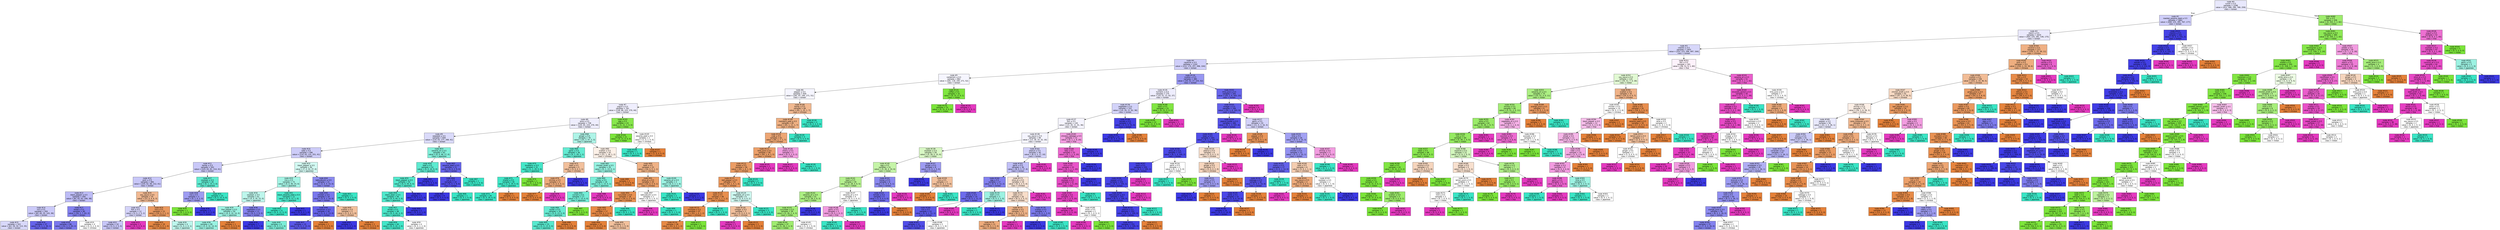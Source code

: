 digraph Tree {
node [shape=box, style="filled", color="black", fontname="helvetica"] ;
edge [fontname="helvetica"] ;
0 [label=<node &#35;0<br/>cumin &le; 0.5<br/>samples = 2298<br/>value = [412, 568, 290, 769, 259]<br/>class = korean>, fillcolor="#e8e8fc"] ;
1 [label=<node &#35;1<br/>roasted_sesame_seed &le; 0.5<br/>samples = 1862<br/>value = [408, 225, 285, 767, 177]<br/>class = korean>, fillcolor="#cfcef9"] ;
0 -> 1 [labeldistance=2.5, labelangle=45, headlabel="True"] ;
2 [label=<node &#35;2<br/>starch &le; 0.5<br/>samples = 1620<br/>value = [403, 225, 281, 536, 175]<br/>class = korean>, fillcolor="#eae9fc"] ;
1 -> 2 ;
3 [label=<node &#35;3<br/>cilantro &le; 0.5<br/>samples = 1403<br/>value = [253, 223, 266, 497, 164]<br/>class = korean>, fillcolor="#d7d7fa"] ;
2 -> 3 ;
4 [label=<node &#35;4<br/>cayenne &le; 0.5<br/>samples = 1242<br/>value = [215, 170, 257, 496, 104]<br/>class = korean>, fillcolor="#d0cff9"] ;
3 -> 4 ;
5 [label=<node &#35;5<br/>cardamom &le; 0.5<br/>samples = 862<br/>value = [181, 118, 240, 271, 52]<br/>class = korean>, fillcolor="#f5f5fe"] ;
4 -> 5 ;
6 [label=<node &#35;6<br/>pepper &le; 0.5<br/>samples = 830<br/>value = [181, 87, 240, 271, 51]<br/>class = korean>, fillcolor="#f5f5fe"] ;
5 -> 6 ;
7 [label=<node &#35;7<br/>yogurt &le; 0.5<br/>samples = 761<br/>value = [136, 86, 225, 270, 44]<br/>class = korean>, fillcolor="#efeefd"] ;
6 -> 7 ;
8 [label=<node &#35;8<br/>wine &le; 0.5<br/>samples = 738<br/>value = [135, 65, 224, 270, 44]<br/>class = korean>, fillcolor="#eeedfd"] ;
7 -> 8 ;
9 [label=<node &#35;9<br/>seaweed &le; 0.5<br/>samples = 659<br/>value = [110, 63, 177, 268, 41]<br/>class = korean>, fillcolor="#dadafa"] ;
8 -> 9 ;
10 [label=<node &#35;10<br/>sake &le; 0.5<br/>samples = 596<br/>value = [110, 63, 131, 251, 41]<br/>class = korean>, fillcolor="#cdccf8"] ;
9 -> 10 ;
11 [label=<node &#35;11<br/>barley &le; 0.5<br/>samples = 502<br/>value = [103, 63, 81, 214, 41]<br/>class = korean>, fillcolor="#c9c8f8"] ;
10 -> 11 ;
12 [label=<node &#35;12<br/>pork &le; 0.5<br/>samples = 484<br/>value = [103, 62, 66, 212, 41]<br/>class = korean>, fillcolor="#c7c6f8"] ;
11 -> 12 ;
13 [label=<node &#35;13<br/>black_pepper &le; 0.5<br/>samples = 449<br/>value = [81, 62, 62, 206, 38]<br/>class = korean>, fillcolor="#bdbcf6"] ;
12 -> 13 ;
14 [label=<node &#35;14<br/>nut &le; 0.5<br/>samples = 359<br/>value = [65, 60, 55, 143, 36]<br/>class = korean>, fillcolor="#cbcaf8"] ;
13 -> 14 ;
15 [label=<node &#35;15<br/>samples = 322<br/>value = [61, 59, 54, 113, 35]<br/>class = korean>, fillcolor="#d8d8fa"] ;
14 -> 15 ;
16 [label=<node &#35;16<br/>samples = 37<br/>value = [4, 1, 1, 30, 1]<br/>class = korean>, fillcolor="#6563eb"] ;
14 -> 16 ;
17 [label=<node &#35;17<br/>bread &le; 0.5<br/>samples = 90<br/>value = [16, 2, 7, 63, 2]<br/>class = korean>, fillcolor="#8381ee"] ;
13 -> 17 ;
18 [label=<node &#35;18<br/>samples = 86<br/>value = [14, 2, 5, 63, 2]<br/>class = korean>, fillcolor="#7a78ed"] ;
17 -> 18 ;
19 [label=<node &#35;19<br/>samples = 4<br/>value = [2, 0, 2, 0, 0]<br/>class = chinese>, fillcolor="#ffffff"] ;
17 -> 19 ;
20 [label=<node &#35;20<br/>soy_sauce &le; 0.5<br/>samples = 35<br/>value = [22, 0, 4, 6, 3]<br/>class = chinese>, fillcolor="#f1b992"] ;
12 -> 20 ;
21 [label=<node &#35;21<br/>fish &le; 0.5<br/>samples = 12<br/>value = [3, 0, 2, 5, 2]<br/>class = korean>, fillcolor="#d4d3f9"] ;
20 -> 21 ;
22 [label=<node &#35;22<br/>samples = 10<br/>value = [3, 0, 2, 5, 0]<br/>class = korean>, fillcolor="#c7c6f8"] ;
21 -> 22 ;
23 [label=<node &#35;23<br/>samples = 2<br/>value = [0, 0, 0, 0, 2]<br/>class = thai>, fillcolor="#e539c0"] ;
21 -> 23 ;
24 [label=<node &#35;24<br/>rice &le; 0.5<br/>samples = 23<br/>value = [19, 0, 2, 1, 1]<br/>class = chinese>, fillcolor="#ea995f"] ;
20 -> 24 ;
25 [label=<node &#35;25<br/>samples = 19<br/>value = [18, 0, 0, 1, 0]<br/>class = chinese>, fillcolor="#e68844"] ;
24 -> 25 ;
26 [label=<node &#35;26<br/>samples = 4<br/>value = [1, 0, 2, 0, 1]<br/>class = japanese>, fillcolor="#bdf6ec"] ;
24 -> 26 ;
27 [label=<node &#35;27<br/>soybean &le; 0.5<br/>samples = 18<br/>value = [0, 1, 15, 2, 0]<br/>class = japanese>, fillcolor="#5eead0"] ;
11 -> 27 ;
28 [label=<node &#35;28<br/>rice &le; 0.5<br/>samples = 3<br/>value = [0, 1, 0, 2, 0]<br/>class = korean>, fillcolor="#9e9cf2"] ;
27 -> 28 ;
29 [label=<node &#35;29<br/>samples = 1<br/>value = [0, 1, 0, 0, 0]<br/>class = indian>, fillcolor="#7be539"] ;
28 -> 29 ;
30 [label=<node &#35;30<br/>samples = 2<br/>value = [0, 0, 0, 2, 0]<br/>class = korean>, fillcolor="#3c39e5"] ;
28 -> 30 ;
31 [label=<node &#35;31<br/>samples = 15<br/>value = [0, 0, 15, 0, 0]<br/>class = japanese>, fillcolor="#39e5c5"] ;
27 -> 31 ;
32 [label=<node &#35;32<br/>black_pepper &le; 0.5<br/>samples = 94<br/>value = [7, 0, 50, 37, 0]<br/>class = japanese>, fillcolor="#d2f9f2"] ;
10 -> 32 ;
33 [label=<node &#35;33<br/>rice &le; 0.5<br/>samples = 73<br/>value = [4, 0, 46, 23, 0]<br/>class = japanese>, fillcolor="#a4f3e4"] ;
32 -> 33 ;
34 [label=<node &#35;34<br/>soybean &le; 0.5<br/>samples = 61<br/>value = [4, 0, 35, 22, 0]<br/>class = japanese>, fillcolor="#bdf6ec"] ;
33 -> 34 ;
35 [label=<node &#35;35<br/>thai_pepper &le; 0.5<br/>samples = 50<br/>value = [4, 0, 32, 14, 0]<br/>class = japanese>, fillcolor="#9cf2e2"] ;
34 -> 35 ;
36 [label=<node &#35;36<br/>samples = 49<br/>value = [3, 0, 32, 14, 0]<br/>class = japanese>, fillcolor="#99f2e1"] ;
35 -> 36 ;
37 [label=<node &#35;37<br/>samples = 1<br/>value = [1, 0, 0, 0, 0]<br/>class = chinese>, fillcolor="#e58139"] ;
35 -> 37 ;
38 [label=<node &#35;38<br/>vegetable &le; 0.5<br/>samples = 11<br/>value = [0, 0, 3, 8, 0]<br/>class = korean>, fillcolor="#8583ef"] ;
34 -> 38 ;
39 [label=<node &#35;39<br/>samples = 7<br/>value = [0, 0, 0, 7, 0]<br/>class = korean>, fillcolor="#3c39e5"] ;
38 -> 39 ;
40 [label=<node &#35;40<br/>samples = 4<br/>value = [0, 0, 3, 1, 0]<br/>class = japanese>, fillcolor="#7beed8"] ;
38 -> 40 ;
41 [label=<node &#35;41<br/>black_sesame_seed &le; 0.5<br/>samples = 12<br/>value = [0, 0, 11, 1, 0]<br/>class = japanese>, fillcolor="#4be7ca"] ;
33 -> 41 ;
42 [label=<node &#35;42<br/>samples = 11<br/>value = [0, 0, 11, 0, 0]<br/>class = japanese>, fillcolor="#39e5c5"] ;
41 -> 42 ;
43 [label=<node &#35;43<br/>samples = 1<br/>value = [0, 0, 0, 1, 0]<br/>class = korean>, fillcolor="#3c39e5"] ;
41 -> 43 ;
44 [label=<node &#35;44<br/>katsuobushi &le; 0.5<br/>samples = 21<br/>value = [3, 0, 4, 14, 0]<br/>class = korean>, fillcolor="#8c8bf0"] ;
32 -> 44 ;
45 [label=<node &#35;45<br/>chicken &le; 0.5<br/>samples = 19<br/>value = [3, 0, 2, 14, 0]<br/>class = korean>, fillcolor="#7977ed"] ;
44 -> 45 ;
46 [label=<node &#35;46<br/>cinnamon &le; 0.5<br/>samples = 16<br/>value = [1, 0, 2, 13, 0]<br/>class = korean>, fillcolor="#6663eb"] ;
45 -> 46 ;
47 [label=<node &#35;47<br/>samples = 15<br/>value = [0, 0, 2, 13, 0]<br/>class = korean>, fillcolor="#5a57e9"] ;
46 -> 47 ;
48 [label=<node &#35;48<br/>samples = 1<br/>value = [1, 0, 0, 0, 0]<br/>class = chinese>, fillcolor="#e58139"] ;
46 -> 48 ;
49 [label=<node &#35;49<br/>scallion &le; 0.5<br/>samples = 3<br/>value = [2, 0, 0, 1, 0]<br/>class = chinese>, fillcolor="#f2c09c"] ;
45 -> 49 ;
50 [label=<node &#35;50<br/>samples = 1<br/>value = [0, 0, 0, 1, 0]<br/>class = korean>, fillcolor="#3c39e5"] ;
49 -> 50 ;
51 [label=<node &#35;51<br/>samples = 2<br/>value = [2, 0, 0, 0, 0]<br/>class = chinese>, fillcolor="#e58139"] ;
49 -> 51 ;
52 [label=<node &#35;52<br/>samples = 2<br/>value = [0, 0, 2, 0, 0]<br/>class = japanese>, fillcolor="#39e5c5"] ;
44 -> 52 ;
53 [label=<node &#35;53<br/>sesame_oil &le; 0.5<br/>samples = 63<br/>value = [0, 0, 46, 17, 0]<br/>class = japanese>, fillcolor="#82efda"] ;
9 -> 53 ;
54 [label=<node &#35;54<br/>beef &le; 0.5<br/>samples = 52<br/>value = [0, 0, 44, 8, 0]<br/>class = japanese>, fillcolor="#5dead0"] ;
53 -> 54 ;
55 [label=<node &#35;55<br/>black_pepper &le; 0.5<br/>samples = 50<br/>value = [0, 0, 44, 6, 0]<br/>class = japanese>, fillcolor="#54e9cd"] ;
54 -> 55 ;
56 [label=<node &#35;56<br/>black_bean &le; 0.5<br/>samples = 49<br/>value = [0, 0, 44, 5, 0]<br/>class = japanese>, fillcolor="#50e8cc"] ;
55 -> 56 ;
57 [label=<node &#35;57<br/>wheat &le; 0.5<br/>samples = 48<br/>value = [0, 0, 44, 4, 0]<br/>class = japanese>, fillcolor="#4be7ca"] ;
56 -> 57 ;
58 [label=<node &#35;58<br/>samples = 44<br/>value = [0, 0, 42, 2, 0]<br/>class = japanese>, fillcolor="#42e6c8"] ;
57 -> 58 ;
59 [label=<node &#35;59<br/>samples = 4<br/>value = [0, 0, 2, 2, 0]<br/>class = japanese>, fillcolor="#ffffff"] ;
57 -> 59 ;
60 [label=<node &#35;60<br/>samples = 1<br/>value = [0, 0, 0, 1, 0]<br/>class = korean>, fillcolor="#3c39e5"] ;
56 -> 60 ;
61 [label=<node &#35;61<br/>samples = 1<br/>value = [0, 0, 0, 1, 0]<br/>class = korean>, fillcolor="#3c39e5"] ;
55 -> 61 ;
62 [label=<node &#35;62<br/>samples = 2<br/>value = [0, 0, 0, 2, 0]<br/>class = korean>, fillcolor="#3c39e5"] ;
54 -> 62 ;
63 [label=<node &#35;63<br/>sesame_seed &le; 0.5<br/>samples = 11<br/>value = [0, 0, 2, 9, 0]<br/>class = korean>, fillcolor="#6765eb"] ;
53 -> 63 ;
64 [label=<node &#35;64<br/>nut &le; 0.5<br/>samples = 10<br/>value = [0, 0, 1, 9, 0]<br/>class = korean>, fillcolor="#524fe8"] ;
63 -> 64 ;
65 [label=<node &#35;65<br/>samples = 9<br/>value = [0, 0, 0, 9, 0]<br/>class = korean>, fillcolor="#3c39e5"] ;
64 -> 65 ;
66 [label=<node &#35;66<br/>samples = 1<br/>value = [0, 0, 1, 0, 0]<br/>class = japanese>, fillcolor="#39e5c5"] ;
64 -> 66 ;
67 [label=<node &#35;67<br/>samples = 1<br/>value = [0, 0, 1, 0, 0]<br/>class = japanese>, fillcolor="#39e5c5"] ;
63 -> 67 ;
68 [label=<node &#35;68<br/>ginger &le; 0.5<br/>samples = 79<br/>value = [25, 2, 47, 2, 3]<br/>class = japanese>, fillcolor="#aef4e7"] ;
8 -> 68 ;
69 [label=<node &#35;69<br/>garlic &le; 0.5<br/>samples = 36<br/>value = [4, 1, 29, 1, 1]<br/>class = japanese>, fillcolor="#64ebd2"] ;
68 -> 69 ;
70 [label=<node &#35;70<br/>blueberry &le; 0.5<br/>samples = 31<br/>value = [1, 1, 29, 0, 0]<br/>class = japanese>, fillcolor="#46e7c9"] ;
69 -> 70 ;
71 [label=<node &#35;71<br/>shallot &le; 0.5<br/>samples = 30<br/>value = [1, 0, 29, 0, 0]<br/>class = japanese>, fillcolor="#40e6c7"] ;
70 -> 71 ;
72 [label=<node &#35;72<br/>samples = 29<br/>value = [0, 0, 29, 0, 0]<br/>class = japanese>, fillcolor="#39e5c5"] ;
71 -> 72 ;
73 [label=<node &#35;73<br/>samples = 1<br/>value = [1, 0, 0, 0, 0]<br/>class = chinese>, fillcolor="#e58139"] ;
71 -> 73 ;
74 [label=<node &#35;74<br/>samples = 1<br/>value = [0, 1, 0, 0, 0]<br/>class = indian>, fillcolor="#7be539"] ;
70 -> 74 ;
75 [label=<node &#35;75<br/>beef &le; 0.5<br/>samples = 5<br/>value = [3, 0, 0, 1, 1]<br/>class = chinese>, fillcolor="#f2c09c"] ;
69 -> 75 ;
76 [label=<node &#35;76<br/>shrimp &le; 0.5<br/>samples = 4<br/>value = [3, 0, 0, 0, 1]<br/>class = chinese>, fillcolor="#eeab7b"] ;
75 -> 76 ;
77 [label=<node &#35;77<br/>samples = 3<br/>value = [3, 0, 0, 0, 0]<br/>class = chinese>, fillcolor="#e58139"] ;
76 -> 77 ;
78 [label=<node &#35;78<br/>samples = 1<br/>value = [0, 0, 0, 0, 1]<br/>class = thai>, fillcolor="#e539c0"] ;
76 -> 78 ;
79 [label=<node &#35;79<br/>samples = 1<br/>value = [0, 0, 0, 1, 0]<br/>class = korean>, fillcolor="#3c39e5"] ;
75 -> 79 ;
80 [label=<node &#35;80<br/>scallion &le; 0.5<br/>samples = 43<br/>value = [21, 1, 18, 1, 2]<br/>class = chinese>, fillcolor="#fcf0e7"] ;
68 -> 80 ;
81 [label=<node &#35;81<br/>chicken_broth &le; 0.5<br/>samples = 20<br/>value = [5, 1, 13, 0, 1]<br/>class = japanese>, fillcolor="#95f1e0"] ;
80 -> 81 ;
82 [label=<node &#35;82<br/>honey &le; 0.5<br/>samples = 18<br/>value = [3, 1, 13, 0, 1]<br/>class = japanese>, fillcolor="#7beed8"] ;
81 -> 82 ;
83 [label=<node &#35;83<br/>currant &le; 0.5<br/>samples = 17<br/>value = [3, 1, 13, 0, 0]<br/>class = japanese>, fillcolor="#72ecd6"] ;
82 -> 83 ;
84 [label=<node &#35;84<br/>oyster &le; 0.5<br/>samples = 16<br/>value = [3, 0, 13, 0, 0]<br/>class = japanese>, fillcolor="#67ebd2"] ;
83 -> 84 ;
85 [label=<node &#35;85<br/>samples = 15<br/>value = [2, 0, 13, 0, 0]<br/>class = japanese>, fillcolor="#57e9ce"] ;
84 -> 85 ;
86 [label=<node &#35;86<br/>samples = 1<br/>value = [1, 0, 0, 0, 0]<br/>class = chinese>, fillcolor="#e58139"] ;
84 -> 86 ;
87 [label=<node &#35;87<br/>samples = 1<br/>value = [0, 1, 0, 0, 0]<br/>class = indian>, fillcolor="#7be539"] ;
83 -> 87 ;
88 [label=<node &#35;88<br/>samples = 1<br/>value = [0, 0, 0, 0, 1]<br/>class = thai>, fillcolor="#e539c0"] ;
82 -> 88 ;
89 [label=<node &#35;89<br/>samples = 2<br/>value = [2, 0, 0, 0, 0]<br/>class = chinese>, fillcolor="#e58139"] ;
81 -> 89 ;
90 [label=<node &#35;90<br/>beef &le; 0.5<br/>samples = 23<br/>value = [16, 0, 5, 1, 1]<br/>class = chinese>, fillcolor="#efb286"] ;
80 -> 90 ;
91 [label=<node &#35;91<br/>olive_oil &le; 0.5<br/>samples = 20<br/>value = [16, 0, 3, 0, 1]<br/>class = chinese>, fillcolor="#eb9f68"] ;
90 -> 91 ;
92 [label=<node &#35;92<br/>cucumber &le; 0.5<br/>samples = 18<br/>value = [16, 0, 2, 0, 0]<br/>class = chinese>, fillcolor="#e89152"] ;
91 -> 92 ;
93 [label=<node &#35;93<br/>egg &le; 0.5<br/>samples = 17<br/>value = [16, 0, 1, 0, 0]<br/>class = chinese>, fillcolor="#e78945"] ;
92 -> 93 ;
94 [label=<node &#35;94<br/>samples = 14<br/>value = [14, 0, 0, 0, 0]<br/>class = chinese>, fillcolor="#e58139"] ;
93 -> 94 ;
95 [label=<node &#35;95<br/>samples = 3<br/>value = [2, 0, 1, 0, 0]<br/>class = chinese>, fillcolor="#f2c09c"] ;
93 -> 95 ;
96 [label=<node &#35;96<br/>samples = 1<br/>value = [0, 0, 1, 0, 0]<br/>class = japanese>, fillcolor="#39e5c5"] ;
92 -> 96 ;
97 [label=<node &#35;97<br/>katsuobushi &le; 0.5<br/>samples = 2<br/>value = [0, 0, 1, 0, 1]<br/>class = japanese>, fillcolor="#ffffff"] ;
91 -> 97 ;
98 [label=<node &#35;98<br/>samples = 1<br/>value = [0, 0, 0, 0, 1]<br/>class = thai>, fillcolor="#e539c0"] ;
97 -> 98 ;
99 [label=<node &#35;99<br/>samples = 1<br/>value = [0, 0, 1, 0, 0]<br/>class = japanese>, fillcolor="#39e5c5"] ;
97 -> 99 ;
100 [label=<node &#35;100<br/>sesame_oil &le; 0.5<br/>samples = 3<br/>value = [0, 0, 2, 1, 0]<br/>class = japanese>, fillcolor="#9cf2e2"] ;
90 -> 100 ;
101 [label=<node &#35;101<br/>samples = 2<br/>value = [0, 0, 2, 0, 0]<br/>class = japanese>, fillcolor="#39e5c5"] ;
100 -> 101 ;
102 [label=<node &#35;102<br/>samples = 1<br/>value = [0, 0, 0, 1, 0]<br/>class = korean>, fillcolor="#3c39e5"] ;
100 -> 102 ;
103 [label=<node &#35;103<br/>egg &le; 0.5<br/>samples = 23<br/>value = [1, 21, 1, 0, 0]<br/>class = indian>, fillcolor="#87e74b"] ;
7 -> 103 ;
104 [label=<node &#35;104<br/>samples = 21<br/>value = [0, 21, 0, 0, 0]<br/>class = indian>, fillcolor="#7be539"] ;
103 -> 104 ;
105 [label=<node &#35;105<br/>sesame_seed &le; 0.5<br/>samples = 2<br/>value = [1, 0, 1, 0, 0]<br/>class = chinese>, fillcolor="#ffffff"] ;
103 -> 105 ;
106 [label=<node &#35;106<br/>samples = 1<br/>value = [0, 0, 1, 0, 0]<br/>class = japanese>, fillcolor="#39e5c5"] ;
105 -> 106 ;
107 [label=<node &#35;107<br/>samples = 1<br/>value = [1, 0, 0, 0, 0]<br/>class = chinese>, fillcolor="#e58139"] ;
105 -> 107 ;
108 [label=<node &#35;108<br/>barley &le; 0.5<br/>samples = 69<br/>value = [45, 1, 15, 1, 7]<br/>class = chinese>, fillcolor="#f1b991"] ;
6 -> 108 ;
109 [label=<node &#35;109<br/>mandarin_peel &le; 0.5<br/>samples = 65<br/>value = [45, 1, 11, 1, 7]<br/>class = chinese>, fillcolor="#efb082"] ;
108 -> 109 ;
110 [label=<node &#35;110<br/>crab &le; 0.5<br/>samples = 61<br/>value = [45, 1, 7, 1, 7]<br/>class = chinese>, fillcolor="#eda674"] ;
109 -> 110 ;
111 [label=<node &#35;111<br/>lime_juice &le; 0.5<br/>samples = 58<br/>value = [45, 1, 6, 1, 5]<br/>class = chinese>, fillcolor="#eca06a"] ;
110 -> 111 ;
112 [label=<node &#35;112<br/>bread &le; 0.5<br/>samples = 56<br/>value = [45, 1, 6, 1, 3]<br/>class = chinese>, fillcolor="#eb9d65"] ;
111 -> 112 ;
113 [label=<node &#35;113<br/>bell_pepper &le; 0.5<br/>samples = 54<br/>value = [45, 1, 4, 1, 3]<br/>class = chinese>, fillcolor="#ea985d"] ;
112 -> 113 ;
114 [label=<node &#35;114<br/>basil &le; 0.5<br/>samples = 48<br/>value = [43, 1, 1, 1, 2]<br/>class = chinese>, fillcolor="#e88f4f"] ;
113 -> 114 ;
115 [label=<node &#35;115<br/>chickpea &le; 0.5<br/>samples = 47<br/>value = [43, 1, 0, 1, 2]<br/>class = chinese>, fillcolor="#e78c4b"] ;
114 -> 115 ;
116 [label=<node &#35;116<br/>samples = 46<br/>value = [43, 0, 0, 1, 2]<br/>class = chinese>, fillcolor="#e78a46"] ;
115 -> 116 ;
117 [label=<node &#35;117<br/>samples = 1<br/>value = [0, 1, 0, 0, 0]<br/>class = indian>, fillcolor="#7be539"] ;
115 -> 117 ;
118 [label=<node &#35;118<br/>samples = 1<br/>value = [0, 0, 1, 0, 0]<br/>class = japanese>, fillcolor="#39e5c5"] ;
114 -> 118 ;
119 [label=<node &#35;119<br/>vegetable_oil &le; 0.5<br/>samples = 6<br/>value = [2, 0, 3, 0, 1]<br/>class = japanese>, fillcolor="#cef8f0"] ;
113 -> 119 ;
120 [label=<node &#35;120<br/>vinegar &le; 0.5<br/>samples = 3<br/>value = [2, 0, 0, 0, 1]<br/>class = chinese>, fillcolor="#f2c09c"] ;
119 -> 120 ;
121 [label=<node &#35;121<br/>samples = 1<br/>value = [0, 0, 0, 0, 1]<br/>class = thai>, fillcolor="#e539c0"] ;
120 -> 121 ;
122 [label=<node &#35;122<br/>samples = 2<br/>value = [2, 0, 0, 0, 0]<br/>class = chinese>, fillcolor="#e58139"] ;
120 -> 122 ;
123 [label=<node &#35;123<br/>samples = 3<br/>value = [0, 0, 3, 0, 0]<br/>class = japanese>, fillcolor="#39e5c5"] ;
119 -> 123 ;
124 [label=<node &#35;124<br/>samples = 2<br/>value = [0, 0, 2, 0, 0]<br/>class = japanese>, fillcolor="#39e5c5"] ;
112 -> 124 ;
125 [label=<node &#35;125<br/>samples = 2<br/>value = [0, 0, 0, 0, 2]<br/>class = thai>, fillcolor="#e539c0"] ;
111 -> 125 ;
126 [label=<node &#35;126<br/>sherry &le; 0.5<br/>samples = 3<br/>value = [0, 0, 1, 0, 2]<br/>class = thai>, fillcolor="#f29ce0"] ;
110 -> 126 ;
127 [label=<node &#35;127<br/>samples = 2<br/>value = [0, 0, 0, 0, 2]<br/>class = thai>, fillcolor="#e539c0"] ;
126 -> 127 ;
128 [label=<node &#35;128<br/>samples = 1<br/>value = [0, 0, 1, 0, 0]<br/>class = japanese>, fillcolor="#39e5c5"] ;
126 -> 128 ;
129 [label=<node &#35;129<br/>samples = 4<br/>value = [0, 0, 4, 0, 0]<br/>class = japanese>, fillcolor="#39e5c5"] ;
109 -> 129 ;
130 [label=<node &#35;130<br/>samples = 4<br/>value = [0, 0, 4, 0, 0]<br/>class = japanese>, fillcolor="#39e5c5"] ;
108 -> 130 ;
131 [label=<node &#35;131<br/>coffee &le; 0.5<br/>samples = 32<br/>value = [0, 31, 0, 0, 1]<br/>class = indian>, fillcolor="#7fe63f"] ;
5 -> 131 ;
132 [label=<node &#35;132<br/>samples = 31<br/>value = [0, 31, 0, 0, 0]<br/>class = indian>, fillcolor="#7be539"] ;
131 -> 132 ;
133 [label=<node &#35;133<br/>samples = 1<br/>value = [0, 0, 0, 0, 1]<br/>class = thai>, fillcolor="#e539c0"] ;
131 -> 133 ;
134 [label=<node &#35;134<br/>scallion &le; 0.5<br/>samples = 380<br/>value = [34, 52, 17, 225, 52]<br/>class = korean>, fillcolor="#9897f1"] ;
4 -> 134 ;
135 [label=<node &#35;135<br/>turmeric &le; 0.5<br/>samples = 175<br/>value = [14, 51, 11, 62, 37]<br/>class = korean>, fillcolor="#eeedfd"] ;
134 -> 135 ;
136 [label=<node &#35;136<br/>vegetable &le; 0.5<br/>samples = 152<br/>value = [14, 29, 11, 62, 36]<br/>class = korean>, fillcolor="#d3d3f9"] ;
135 -> 136 ;
137 [label=<node &#35;137<br/>fish &le; 0.5<br/>samples = 130<br/>value = [13, 29, 11, 41, 36]<br/>class = korean>, fillcolor="#f5f4fe"] ;
136 -> 137 ;
138 [label=<node &#35;138<br/>soy_sauce &le; 0.5<br/>samples = 99<br/>value = [13, 28, 10, 32, 16]<br/>class = korean>, fillcolor="#f4f4fe"] ;
137 -> 138 ;
139 [label=<node &#35;139<br/>soybean &le; 0.5<br/>samples = 59<br/>value = [5, 28, 5, 15, 6]<br/>class = indian>, fillcolor="#d8f7c4"] ;
138 -> 139 ;
140 [label=<node &#35;140<br/>egg &le; 0.5<br/>samples = 51<br/>value = [3, 28, 4, 10, 6]<br/>class = indian>, fillcolor="#c5f4a8"] ;
139 -> 140 ;
141 [label=<node &#35;141<br/>basil &le; 0.5<br/>samples = 45<br/>value = [2, 28, 4, 6, 5]<br/>class = indian>, fillcolor="#b5f08f"] ;
140 -> 141 ;
142 [label=<node &#35;142<br/>sesame_oil &le; 0.5<br/>samples = 41<br/>value = [2, 28, 2, 6, 3]<br/>class = indian>, fillcolor="#acef83"] ;
141 -> 142 ;
143 [label=<node &#35;143<br/>cucumber &le; 0.5<br/>samples = 39<br/>value = [2, 28, 2, 4, 3]<br/>class = indian>, fillcolor="#a4ed77"] ;
142 -> 143 ;
144 [label=<node &#35;144<br/>samples = 37<br/>value = [1, 28, 1, 4, 3]<br/>class = indian>, fillcolor="#9fec6f"] ;
143 -> 144 ;
145 [label=<node &#35;145<br/>samples = 2<br/>value = [1, 0, 1, 0, 0]<br/>class = chinese>, fillcolor="#ffffff"] ;
143 -> 145 ;
146 [label=<node &#35;146<br/>samples = 2<br/>value = [0, 0, 0, 2, 0]<br/>class = korean>, fillcolor="#3c39e5"] ;
142 -> 146 ;
147 [label=<node &#35;147<br/>sesame_oil &le; 0.5<br/>samples = 4<br/>value = [0, 0, 2, 0, 2]<br/>class = japanese>, fillcolor="#ffffff"] ;
141 -> 147 ;
148 [label=<node &#35;148<br/>garlic &le; 0.5<br/>samples = 3<br/>value = [0, 0, 1, 0, 2]<br/>class = thai>, fillcolor="#f29ce0"] ;
147 -> 148 ;
149 [label=<node &#35;149<br/>samples = 1<br/>value = [0, 0, 1, 0, 0]<br/>class = japanese>, fillcolor="#39e5c5"] ;
148 -> 149 ;
150 [label=<node &#35;150<br/>samples = 2<br/>value = [0, 0, 0, 0, 2]<br/>class = thai>, fillcolor="#e539c0"] ;
148 -> 150 ;
151 [label=<node &#35;151<br/>samples = 1<br/>value = [0, 0, 1, 0, 0]<br/>class = japanese>, fillcolor="#39e5c5"] ;
147 -> 151 ;
152 [label=<node &#35;152<br/>honey &le; 0.5<br/>samples = 6<br/>value = [1, 0, 0, 4, 1]<br/>class = korean>, fillcolor="#8a88ef"] ;
140 -> 152 ;
153 [label=<node &#35;153<br/>tomato &le; 0.5<br/>samples = 5<br/>value = [1, 0, 0, 4, 0]<br/>class = korean>, fillcolor="#6d6aec"] ;
152 -> 153 ;
154 [label=<node &#35;154<br/>samples = 4<br/>value = [0, 0, 0, 4, 0]<br/>class = korean>, fillcolor="#3c39e5"] ;
153 -> 154 ;
155 [label=<node &#35;155<br/>samples = 1<br/>value = [1, 0, 0, 0, 0]<br/>class = chinese>, fillcolor="#e58139"] ;
153 -> 155 ;
156 [label=<node &#35;156<br/>samples = 1<br/>value = [0, 0, 0, 0, 1]<br/>class = thai>, fillcolor="#e539c0"] ;
152 -> 156 ;
157 [label=<node &#35;157<br/>ginger &le; 0.5<br/>samples = 8<br/>value = [2, 0, 1, 5, 0]<br/>class = korean>, fillcolor="#9e9cf2"] ;
139 -> 157 ;
158 [label=<node &#35;158<br/>samples = 5<br/>value = [0, 0, 0, 5, 0]<br/>class = korean>, fillcolor="#3c39e5"] ;
157 -> 158 ;
159 [label=<node &#35;159<br/>rice &le; 0.5<br/>samples = 3<br/>value = [2, 0, 1, 0, 0]<br/>class = chinese>, fillcolor="#f2c09c"] ;
157 -> 159 ;
160 [label=<node &#35;160<br/>samples = 2<br/>value = [2, 0, 0, 0, 0]<br/>class = chinese>, fillcolor="#e58139"] ;
159 -> 160 ;
161 [label=<node &#35;161<br/>samples = 1<br/>value = [0, 0, 1, 0, 0]<br/>class = japanese>, fillcolor="#39e5c5"] ;
159 -> 161 ;
162 [label=<node &#35;162<br/>peanut &le; 0.5<br/>samples = 40<br/>value = [8, 0, 5, 17, 10]<br/>class = korean>, fillcolor="#d2d1f9"] ;
138 -> 162 ;
163 [label=<node &#35;163<br/>garlic &le; 0.5<br/>samples = 36<br/>value = [8, 0, 5, 17, 6]<br/>class = korean>, fillcolor="#c0bff7"] ;
162 -> 163 ;
164 [label=<node &#35;164<br/>egg &le; 0.5<br/>samples = 17<br/>value = [0, 0, 3, 12, 2]<br/>class = korean>, fillcolor="#8280ee"] ;
163 -> 164 ;
165 [label=<node &#35;165<br/>sherry &le; 0.5<br/>samples = 14<br/>value = [0, 0, 1, 11, 2]<br/>class = korean>, fillcolor="#6d6bec"] ;
164 -> 165 ;
166 [label=<node &#35;166<br/>rice &le; 0.5<br/>samples = 13<br/>value = [0, 0, 1, 11, 1]<br/>class = korean>, fillcolor="#5d5ae9"] ;
165 -> 166 ;
167 [label=<node &#35;167<br/>samples = 11<br/>value = [0, 0, 0, 10, 1]<br/>class = korean>, fillcolor="#504de8"] ;
166 -> 167 ;
168 [label=<node &#35;168<br/>samples = 2<br/>value = [0, 0, 1, 1, 0]<br/>class = japanese>, fillcolor="#ffffff"] ;
166 -> 168 ;
169 [label=<node &#35;169<br/>samples = 1<br/>value = [0, 0, 0, 0, 1]<br/>class = thai>, fillcolor="#e539c0"] ;
165 -> 169 ;
170 [label=<node &#35;170<br/>beef &le; 0.5<br/>samples = 3<br/>value = [0, 0, 2, 1, 0]<br/>class = japanese>, fillcolor="#9cf2e2"] ;
164 -> 170 ;
171 [label=<node &#35;171<br/>samples = 2<br/>value = [0, 0, 2, 0, 0]<br/>class = japanese>, fillcolor="#39e5c5"] ;
170 -> 171 ;
172 [label=<node &#35;172<br/>samples = 1<br/>value = [0, 0, 0, 1, 0]<br/>class = korean>, fillcolor="#3c39e5"] ;
170 -> 172 ;
173 [label=<node &#35;173<br/>olive_oil &le; 0.5<br/>samples = 19<br/>value = [8, 0, 2, 5, 4]<br/>class = chinese>, fillcolor="#f9e4d5"] ;
163 -> 173 ;
174 [label=<node &#35;174<br/>sake &le; 0.5<br/>samples = 16<br/>value = [8, 0, 2, 5, 1]<br/>class = chinese>, fillcolor="#f8ddc9"] ;
173 -> 174 ;
175 [label=<node &#35;175<br/>cashew &le; 0.5<br/>samples = 12<br/>value = [8, 0, 1, 2, 1]<br/>class = chinese>, fillcolor="#efb388"] ;
174 -> 175 ;
176 [label=<node &#35;176<br/>samples = 11<br/>value = [8, 0, 1, 2, 0]<br/>class = chinese>, fillcolor="#eeab7b"] ;
175 -> 176 ;
177 [label=<node &#35;177<br/>samples = 1<br/>value = [0, 0, 0, 0, 1]<br/>class = thai>, fillcolor="#e539c0"] ;
175 -> 177 ;
178 [label=<node &#35;178<br/>scallop &le; 0.5<br/>samples = 4<br/>value = [0, 0, 1, 3, 0]<br/>class = korean>, fillcolor="#7d7bee"] ;
174 -> 178 ;
179 [label=<node &#35;179<br/>samples = 3<br/>value = [0, 0, 0, 3, 0]<br/>class = korean>, fillcolor="#3c39e5"] ;
178 -> 179 ;
180 [label=<node &#35;180<br/>samples = 1<br/>value = [0, 0, 1, 0, 0]<br/>class = japanese>, fillcolor="#39e5c5"] ;
178 -> 180 ;
181 [label=<node &#35;181<br/>samples = 3<br/>value = [0, 0, 0, 0, 3]<br/>class = thai>, fillcolor="#e539c0"] ;
173 -> 181 ;
182 [label=<node &#35;182<br/>samples = 4<br/>value = [0, 0, 0, 0, 4]<br/>class = thai>, fillcolor="#e539c0"] ;
162 -> 182 ;
183 [label=<node &#35;183<br/>chinese_cabbage &le; 0.5<br/>samples = 31<br/>value = [0, 1, 1, 9, 20]<br/>class = thai>, fillcolor="#f29ce0"] ;
137 -> 183 ;
184 [label=<node &#35;184<br/>kelp &le; 0.5<br/>samples = 25<br/>value = [0, 1, 1, 3, 20]<br/>class = thai>, fillcolor="#eb66ce"] ;
183 -> 184 ;
185 [label=<node &#35;185<br/>nira &le; 0.5<br/>samples = 23<br/>value = [0, 1, 1, 1, 20]<br/>class = thai>, fillcolor="#e954c9"] ;
184 -> 185 ;
186 [label=<node &#35;186<br/>soybean &le; 0.5<br/>samples = 22<br/>value = [0, 1, 1, 0, 20]<br/>class = thai>, fillcolor="#e74cc6"] ;
185 -> 186 ;
187 [label=<node &#35;187<br/>mango &le; 0.5<br/>samples = 21<br/>value = [0, 1, 0, 0, 20]<br/>class = thai>, fillcolor="#e643c3"] ;
186 -> 187 ;
188 [label=<node &#35;188<br/>samples = 19<br/>value = [0, 0, 0, 0, 19]<br/>class = thai>, fillcolor="#e539c0"] ;
187 -> 188 ;
189 [label=<node &#35;189<br/>onion &le; 0.5<br/>samples = 2<br/>value = [0, 1, 0, 0, 1]<br/>class = indian>, fillcolor="#ffffff"] ;
187 -> 189 ;
190 [label=<node &#35;190<br/>samples = 1<br/>value = [0, 0, 0, 0, 1]<br/>class = thai>, fillcolor="#e539c0"] ;
189 -> 190 ;
191 [label=<node &#35;191<br/>samples = 1<br/>value = [0, 1, 0, 0, 0]<br/>class = indian>, fillcolor="#7be539"] ;
189 -> 191 ;
192 [label=<node &#35;192<br/>samples = 1<br/>value = [0, 0, 1, 0, 0]<br/>class = japanese>, fillcolor="#39e5c5"] ;
186 -> 192 ;
193 [label=<node &#35;193<br/>samples = 1<br/>value = [0, 0, 0, 1, 0]<br/>class = korean>, fillcolor="#3c39e5"] ;
185 -> 193 ;
194 [label=<node &#35;194<br/>samples = 2<br/>value = [0, 0, 0, 2, 0]<br/>class = korean>, fillcolor="#3c39e5"] ;
184 -> 194 ;
195 [label=<node &#35;195<br/>samples = 6<br/>value = [0, 0, 0, 6, 0]<br/>class = korean>, fillcolor="#3c39e5"] ;
183 -> 195 ;
196 [label=<node &#35;196<br/>tomato &le; 0.5<br/>samples = 22<br/>value = [1, 0, 0, 21, 0]<br/>class = korean>, fillcolor="#4542e6"] ;
136 -> 196 ;
197 [label=<node &#35;197<br/>samples = 21<br/>value = [0, 0, 0, 21, 0]<br/>class = korean>, fillcolor="#3c39e5"] ;
196 -> 197 ;
198 [label=<node &#35;198<br/>samples = 1<br/>value = [1, 0, 0, 0, 0]<br/>class = chinese>, fillcolor="#e58139"] ;
196 -> 198 ;
199 [label=<node &#35;199<br/>basil &le; 0.5<br/>samples = 23<br/>value = [0, 22, 0, 0, 1]<br/>class = indian>, fillcolor="#81e642"] ;
135 -> 199 ;
200 [label=<node &#35;200<br/>samples = 22<br/>value = [0, 22, 0, 0, 0]<br/>class = indian>, fillcolor="#7be539"] ;
199 -> 200 ;
201 [label=<node &#35;201<br/>samples = 1<br/>value = [0, 0, 0, 0, 1]<br/>class = thai>, fillcolor="#e539c0"] ;
199 -> 201 ;
202 [label=<node &#35;202<br/>lime_juice &le; 0.5<br/>samples = 205<br/>value = [20, 1, 6, 163, 15]<br/>class = korean>, fillcolor="#6866eb"] ;
134 -> 202 ;
203 [label=<node &#35;203<br/>vinegar &le; 0.5<br/>samples = 199<br/>value = [20, 1, 6, 163, 9]<br/>class = korean>, fillcolor="#6361ea"] ;
202 -> 203 ;
204 [label=<node &#35;204<br/>peanut_butter &le; 0.5<br/>samples = 166<br/>value = [9, 1, 3, 147, 6]<br/>class = korean>, fillcolor="#5451e8"] ;
203 -> 204 ;
205 [label=<node &#35;205<br/>bean &le; 0.5<br/>samples = 163<br/>value = [9, 1, 3, 147, 3]<br/>class = korean>, fillcolor="#504ee8"] ;
204 -> 205 ;
206 [label=<node &#35;206<br/>olive_oil &le; 0.5<br/>samples = 157<br/>value = [6, 1, 3, 145, 2]<br/>class = korean>, fillcolor="#4b49e7"] ;
205 -> 206 ;
207 [label=<node &#35;207<br/>basil &le; 0.5<br/>samples = 155<br/>value = [6, 0, 2, 145, 2]<br/>class = korean>, fillcolor="#4946e7"] ;
206 -> 207 ;
208 [label=<node &#35;208<br/>pepper &le; 0.5<br/>samples = 154<br/>value = [6, 0, 2, 145, 1]<br/>class = korean>, fillcolor="#4845e7"] ;
207 -> 208 ;
209 [label=<node &#35;209<br/>katsuobushi &le; 0.5<br/>samples = 153<br/>value = [6, 0, 2, 145, 0]<br/>class = korean>, fillcolor="#4744e6"] ;
208 -> 209 ;
210 [label=<node &#35;210<br/>peanut &le; 0.5<br/>samples = 152<br/>value = [6, 0, 1, 145, 0]<br/>class = korean>, fillcolor="#4542e6"] ;
209 -> 210 ;
211 [label=<node &#35;211<br/>samples = 151<br/>value = [5, 0, 1, 145, 0]<br/>class = korean>, fillcolor="#4441e6"] ;
210 -> 211 ;
212 [label=<node &#35;212<br/>samples = 1<br/>value = [1, 0, 0, 0, 0]<br/>class = chinese>, fillcolor="#e58139"] ;
210 -> 212 ;
213 [label=<node &#35;213<br/>samples = 1<br/>value = [0, 0, 1, 0, 0]<br/>class = japanese>, fillcolor="#39e5c5"] ;
209 -> 213 ;
214 [label=<node &#35;214<br/>samples = 1<br/>value = [0, 0, 0, 0, 1]<br/>class = thai>, fillcolor="#e539c0"] ;
208 -> 214 ;
215 [label=<node &#35;215<br/>samples = 1<br/>value = [0, 0, 0, 0, 1]<br/>class = thai>, fillcolor="#e539c0"] ;
207 -> 215 ;
216 [label=<node &#35;216<br/>garlic &le; 0.5<br/>samples = 2<br/>value = [0, 1, 1, 0, 0]<br/>class = indian>, fillcolor="#ffffff"] ;
206 -> 216 ;
217 [label=<node &#35;217<br/>samples = 1<br/>value = [0, 0, 1, 0, 0]<br/>class = japanese>, fillcolor="#39e5c5"] ;
216 -> 217 ;
218 [label=<node &#35;218<br/>samples = 1<br/>value = [0, 1, 0, 0, 0]<br/>class = indian>, fillcolor="#7be539"] ;
216 -> 218 ;
219 [label=<node &#35;219<br/>peanut &le; 0.5<br/>samples = 6<br/>value = [3, 0, 0, 2, 1]<br/>class = chinese>, fillcolor="#f8e0ce"] ;
205 -> 219 ;
220 [label=<node &#35;220<br/>ginger &le; 0.5<br/>samples = 5<br/>value = [3, 0, 0, 2, 0]<br/>class = chinese>, fillcolor="#f6d5bd"] ;
219 -> 220 ;
221 [label=<node &#35;221<br/>onion &le; 0.5<br/>samples = 3<br/>value = [1, 0, 0, 2, 0]<br/>class = korean>, fillcolor="#9e9cf2"] ;
220 -> 221 ;
222 [label=<node &#35;222<br/>samples = 2<br/>value = [0, 0, 0, 2, 0]<br/>class = korean>, fillcolor="#3c39e5"] ;
221 -> 222 ;
223 [label=<node &#35;223<br/>samples = 1<br/>value = [1, 0, 0, 0, 0]<br/>class = chinese>, fillcolor="#e58139"] ;
221 -> 223 ;
224 [label=<node &#35;224<br/>samples = 2<br/>value = [2, 0, 0, 0, 0]<br/>class = chinese>, fillcolor="#e58139"] ;
220 -> 224 ;
225 [label=<node &#35;225<br/>samples = 1<br/>value = [0, 0, 0, 0, 1]<br/>class = thai>, fillcolor="#e539c0"] ;
219 -> 225 ;
226 [label=<node &#35;226<br/>samples = 3<br/>value = [0, 0, 0, 0, 3]<br/>class = thai>, fillcolor="#e539c0"] ;
204 -> 226 ;
227 [label=<node &#35;227<br/>garlic &le; 0.5<br/>samples = 33<br/>value = [11, 0, 3, 16, 3]<br/>class = korean>, fillcolor="#d3d2f9"] ;
203 -> 227 ;
228 [label=<node &#35;228<br/>pepper &le; 0.5<br/>samples = 7<br/>value = [6, 0, 0, 1, 0]<br/>class = chinese>, fillcolor="#e9965a"] ;
227 -> 228 ;
229 [label=<node &#35;229<br/>samples = 6<br/>value = [6, 0, 0, 0, 0]<br/>class = chinese>, fillcolor="#e58139"] ;
228 -> 229 ;
230 [label=<node &#35;230<br/>samples = 1<br/>value = [0, 0, 0, 1, 0]<br/>class = korean>, fillcolor="#3c39e5"] ;
228 -> 230 ;
231 [label=<node &#35;231<br/>lime &le; 0.5<br/>samples = 26<br/>value = [5, 0, 3, 15, 3]<br/>class = korean>, fillcolor="#a2a1f3"] ;
227 -> 231 ;
232 [label=<node &#35;232<br/>chicken &le; 0.5<br/>samples = 23<br/>value = [5, 0, 2, 15, 1]<br/>class = korean>, fillcolor="#9391f1"] ;
231 -> 232 ;
233 [label=<node &#35;233<br/>sherry &le; 0.5<br/>samples = 17<br/>value = [2, 0, 1, 14, 0]<br/>class = korean>, fillcolor="#6361ea"] ;
232 -> 233 ;
234 [label=<node &#35;234<br/>cabbage &le; 0.5<br/>samples = 16<br/>value = [2, 0, 0, 14, 0]<br/>class = korean>, fillcolor="#5855e9"] ;
233 -> 234 ;
235 [label=<node &#35;235<br/>lamb &le; 0.5<br/>samples = 15<br/>value = [1, 0, 0, 14, 0]<br/>class = korean>, fillcolor="#4a47e7"] ;
234 -> 235 ;
236 [label=<node &#35;236<br/>samples = 14<br/>value = [0, 0, 0, 14, 0]<br/>class = korean>, fillcolor="#3c39e5"] ;
235 -> 236 ;
237 [label=<node &#35;237<br/>samples = 1<br/>value = [1, 0, 0, 0, 0]<br/>class = chinese>, fillcolor="#e58139"] ;
235 -> 237 ;
238 [label=<node &#35;238<br/>samples = 1<br/>value = [1, 0, 0, 0, 0]<br/>class = chinese>, fillcolor="#e58139"] ;
234 -> 238 ;
239 [label=<node &#35;239<br/>samples = 1<br/>value = [0, 0, 1, 0, 0]<br/>class = japanese>, fillcolor="#39e5c5"] ;
233 -> 239 ;
240 [label=<node &#35;240<br/>sake &le; 0.5<br/>samples = 6<br/>value = [3, 0, 1, 1, 1]<br/>class = chinese>, fillcolor="#f5cdb0"] ;
232 -> 240 ;
241 [label=<node &#35;241<br/>soy_sauce &le; 0.5<br/>samples = 4<br/>value = [3, 0, 0, 0, 1]<br/>class = chinese>, fillcolor="#eeab7b"] ;
240 -> 241 ;
242 [label=<node &#35;242<br/>samples = 1<br/>value = [0, 0, 0, 0, 1]<br/>class = thai>, fillcolor="#e539c0"] ;
241 -> 242 ;
243 [label=<node &#35;243<br/>samples = 3<br/>value = [3, 0, 0, 0, 0]<br/>class = chinese>, fillcolor="#e58139"] ;
241 -> 243 ;
244 [label=<node &#35;244<br/>soybean &le; 0.5<br/>samples = 2<br/>value = [0, 0, 1, 1, 0]<br/>class = japanese>, fillcolor="#ffffff"] ;
240 -> 244 ;
245 [label=<node &#35;245<br/>samples = 1<br/>value = [0, 0, 1, 0, 0]<br/>class = japanese>, fillcolor="#39e5c5"] ;
244 -> 245 ;
246 [label=<node &#35;246<br/>samples = 1<br/>value = [0, 0, 0, 1, 0]<br/>class = korean>, fillcolor="#3c39e5"] ;
244 -> 246 ;
247 [label=<node &#35;247<br/>shrimp &le; 0.5<br/>samples = 3<br/>value = [0, 0, 1, 0, 2]<br/>class = thai>, fillcolor="#f29ce0"] ;
231 -> 247 ;
248 [label=<node &#35;248<br/>samples = 1<br/>value = [0, 0, 1, 0, 0]<br/>class = japanese>, fillcolor="#39e5c5"] ;
247 -> 248 ;
249 [label=<node &#35;249<br/>samples = 2<br/>value = [0, 0, 0, 0, 2]<br/>class = thai>, fillcolor="#e539c0"] ;
247 -> 249 ;
250 [label=<node &#35;250<br/>samples = 6<br/>value = [0, 0, 0, 0, 6]<br/>class = thai>, fillcolor="#e539c0"] ;
202 -> 250 ;
251 [label=<node &#35;251<br/>fish &le; 0.5<br/>samples = 161<br/>value = [38, 53, 9, 1, 60]<br/>class = thai>, fillcolor="#fdf2fb"] ;
3 -> 251 ;
252 [label=<node &#35;252<br/>soy_sauce &le; 0.5<br/>samples = 110<br/>value = [34, 51, 7, 0, 18]<br/>class = indian>, fillcolor="#e1f9d3"] ;
251 -> 252 ;
253 [label=<node &#35;253<br/>sesame_oil &le; 0.5<br/>samples = 75<br/>value = [10, 51, 3, 0, 11]<br/>class = indian>, fillcolor="#acef83"] ;
252 -> 253 ;
254 [label=<node &#35;254<br/>shrimp &le; 0.5<br/>samples = 69<br/>value = [5, 51, 2, 0, 11]<br/>class = indian>, fillcolor="#a4ed76"] ;
253 -> 254 ;
255 [label=<node &#35;255<br/>wine &le; 0.5<br/>samples = 62<br/>value = [5, 49, 1, 0, 7]<br/>class = indian>, fillcolor="#9aeb68"] ;
254 -> 255 ;
256 [label=<node &#35;256<br/>rice &le; 0.5<br/>samples = 60<br/>value = [5, 49, 1, 0, 5]<br/>class = indian>, fillcolor="#95ea61"] ;
255 -> 256 ;
257 [label=<node &#35;257<br/>bean &le; 0.5<br/>samples = 48<br/>value = [3, 43, 0, 0, 2]<br/>class = indian>, fillcolor="#8ae84f"] ;
256 -> 257 ;
258 [label=<node &#35;258<br/>beef &le; 0.5<br/>samples = 43<br/>value = [0, 41, 0, 0, 2]<br/>class = indian>, fillcolor="#81e643"] ;
257 -> 258 ;
259 [label=<node &#35;259<br/>bread &le; 0.5<br/>samples = 42<br/>value = [0, 41, 0, 0, 1]<br/>class = indian>, fillcolor="#7ee63e"] ;
258 -> 259 ;
260 [label=<node &#35;260<br/>samples = 37<br/>value = [0, 37, 0, 0, 0]<br/>class = indian>, fillcolor="#7be539"] ;
259 -> 260 ;
261 [label=<node &#35;261<br/>scallion &le; 0.5<br/>samples = 5<br/>value = [0, 4, 0, 0, 1]<br/>class = indian>, fillcolor="#9cec6a"] ;
259 -> 261 ;
262 [label=<node &#35;262<br/>samples = 4<br/>value = [0, 4, 0, 0, 0]<br/>class = indian>, fillcolor="#7be539"] ;
261 -> 262 ;
263 [label=<node &#35;263<br/>samples = 1<br/>value = [0, 0, 0, 0, 1]<br/>class = thai>, fillcolor="#e539c0"] ;
261 -> 263 ;
264 [label=<node &#35;264<br/>samples = 1<br/>value = [0, 0, 0, 0, 1]<br/>class = thai>, fillcolor="#e539c0"] ;
258 -> 264 ;
265 [label=<node &#35;265<br/>coconut &le; 0.5<br/>samples = 5<br/>value = [3, 2, 0, 0, 0]<br/>class = chinese>, fillcolor="#f6d5bd"] ;
257 -> 265 ;
266 [label=<node &#35;266<br/>samples = 3<br/>value = [3, 0, 0, 0, 0]<br/>class = chinese>, fillcolor="#e58139"] ;
265 -> 266 ;
267 [label=<node &#35;267<br/>samples = 2<br/>value = [0, 2, 0, 0, 0]<br/>class = indian>, fillcolor="#7be539"] ;
265 -> 267 ;
268 [label=<node &#35;268<br/>cayenne &le; 0.5<br/>samples = 12<br/>value = [2, 6, 1, 0, 3]<br/>class = indian>, fillcolor="#d3f6bd"] ;
256 -> 268 ;
269 [label=<node &#35;269<br/>ginger &le; 0.5<br/>samples = 5<br/>value = [2, 1, 1, 0, 1]<br/>class = chinese>, fillcolor="#f8e0ce"] ;
268 -> 269 ;
270 [label=<node &#35;270<br/>lemon_juice &le; 0.5<br/>samples = 3<br/>value = [0, 1, 1, 0, 1]<br/>class = indian>, fillcolor="#ffffff"] ;
269 -> 270 ;
271 [label=<node &#35;271<br/>mint &le; 0.5<br/>samples = 2<br/>value = [0, 1, 0, 0, 1]<br/>class = indian>, fillcolor="#ffffff"] ;
270 -> 271 ;
272 [label=<node &#35;272<br/>samples = 1<br/>value = [0, 0, 0, 0, 1]<br/>class = thai>, fillcolor="#e539c0"] ;
271 -> 272 ;
273 [label=<node &#35;273<br/>samples = 1<br/>value = [0, 1, 0, 0, 0]<br/>class = indian>, fillcolor="#7be539"] ;
271 -> 273 ;
274 [label=<node &#35;274<br/>samples = 1<br/>value = [0, 0, 1, 0, 0]<br/>class = japanese>, fillcolor="#39e5c5"] ;
270 -> 274 ;
275 [label=<node &#35;275<br/>samples = 2<br/>value = [2, 0, 0, 0, 0]<br/>class = chinese>, fillcolor="#e58139"] ;
269 -> 275 ;
276 [label=<node &#35;276<br/>lettuce &le; 0.5<br/>samples = 7<br/>value = [0, 5, 0, 0, 2]<br/>class = indian>, fillcolor="#b0ef88"] ;
268 -> 276 ;
277 [label=<node &#35;277<br/>root &le; 0.5<br/>samples = 6<br/>value = [0, 5, 0, 0, 1]<br/>class = indian>, fillcolor="#95ea61"] ;
276 -> 277 ;
278 [label=<node &#35;278<br/>samples = 5<br/>value = [0, 5, 0, 0, 0]<br/>class = indian>, fillcolor="#7be539"] ;
277 -> 278 ;
279 [label=<node &#35;279<br/>samples = 1<br/>value = [0, 0, 0, 0, 1]<br/>class = thai>, fillcolor="#e539c0"] ;
277 -> 279 ;
280 [label=<node &#35;280<br/>samples = 1<br/>value = [0, 0, 0, 0, 1]<br/>class = thai>, fillcolor="#e539c0"] ;
276 -> 280 ;
281 [label=<node &#35;281<br/>samples = 2<br/>value = [0, 0, 0, 0, 2]<br/>class = thai>, fillcolor="#e539c0"] ;
255 -> 281 ;
282 [label=<node &#35;282<br/>vegetable_oil &le; 0.5<br/>samples = 7<br/>value = [0, 2, 1, 0, 4]<br/>class = thai>, fillcolor="#f5b0e6"] ;
254 -> 282 ;
283 [label=<node &#35;283<br/>zucchini &le; 0.5<br/>samples = 5<br/>value = [0, 1, 0, 0, 4]<br/>class = thai>, fillcolor="#ec6ad0"] ;
282 -> 283 ;
284 [label=<node &#35;284<br/>samples = 4<br/>value = [0, 0, 0, 0, 4]<br/>class = thai>, fillcolor="#e539c0"] ;
283 -> 284 ;
285 [label=<node &#35;285<br/>samples = 1<br/>value = [0, 1, 0, 0, 0]<br/>class = indian>, fillcolor="#7be539"] ;
283 -> 285 ;
286 [label=<node &#35;286<br/>avocado &le; 0.5<br/>samples = 2<br/>value = [0, 1, 1, 0, 0]<br/>class = indian>, fillcolor="#ffffff"] ;
282 -> 286 ;
287 [label=<node &#35;287<br/>samples = 1<br/>value = [0, 1, 0, 0, 0]<br/>class = indian>, fillcolor="#7be539"] ;
286 -> 287 ;
288 [label=<node &#35;288<br/>samples = 1<br/>value = [0, 0, 1, 0, 0]<br/>class = japanese>, fillcolor="#39e5c5"] ;
286 -> 288 ;
289 [label=<node &#35;289<br/>orange_juice &le; 0.5<br/>samples = 6<br/>value = [5, 0, 1, 0, 0]<br/>class = chinese>, fillcolor="#ea9a61"] ;
253 -> 289 ;
290 [label=<node &#35;290<br/>samples = 5<br/>value = [5, 0, 0, 0, 0]<br/>class = chinese>, fillcolor="#e58139"] ;
289 -> 290 ;
291 [label=<node &#35;291<br/>samples = 1<br/>value = [0, 0, 1, 0, 0]<br/>class = japanese>, fillcolor="#39e5c5"] ;
289 -> 291 ;
292 [label=<node &#35;292<br/>scallion &le; 0.5<br/>samples = 35<br/>value = [24, 0, 4, 0, 7]<br/>class = chinese>, fillcolor="#efb287"] ;
252 -> 292 ;
293 [label=<node &#35;293<br/>chicken &le; 0.5<br/>samples = 15<br/>value = [6, 0, 3, 0, 6]<br/>class = chinese>, fillcolor="#ffffff"] ;
292 -> 293 ;
294 [label=<node &#35;294<br/>black_pepper &le; 0.5<br/>samples = 12<br/>value = [3, 0, 3, 0, 6]<br/>class = thai>, fillcolor="#f6bdea"] ;
293 -> 294 ;
295 [label=<node &#35;295<br/>wheat &le; 0.5<br/>samples = 11<br/>value = [2, 0, 3, 0, 6]<br/>class = thai>, fillcolor="#f5b5e7"] ;
294 -> 295 ;
296 [label=<node &#35;296<br/>cider &le; 0.5<br/>samples = 10<br/>value = [1, 0, 3, 0, 6]<br/>class = thai>, fillcolor="#f4aae4"] ;
295 -> 296 ;
297 [label=<node &#35;297<br/>vinegar &le; 0.5<br/>samples = 9<br/>value = [0, 0, 3, 0, 6]<br/>class = thai>, fillcolor="#f29ce0"] ;
296 -> 297 ;
298 [label=<node &#35;298<br/>garlic &le; 0.5<br/>samples = 6<br/>value = [0, 0, 1, 0, 5]<br/>class = thai>, fillcolor="#ea61cd"] ;
297 -> 298 ;
299 [label=<node &#35;299<br/>samples = 1<br/>value = [0, 0, 1, 0, 0]<br/>class = japanese>, fillcolor="#39e5c5"] ;
298 -> 299 ;
300 [label=<node &#35;300<br/>samples = 5<br/>value = [0, 0, 0, 0, 5]<br/>class = thai>, fillcolor="#e539c0"] ;
298 -> 300 ;
301 [label=<node &#35;301<br/>lime &le; 0.5<br/>samples = 3<br/>value = [0, 0, 2, 0, 1]<br/>class = japanese>, fillcolor="#9cf2e2"] ;
297 -> 301 ;
302 [label=<node &#35;302<br/>samples = 1<br/>value = [0, 0, 1, 0, 0]<br/>class = japanese>, fillcolor="#39e5c5"] ;
301 -> 302 ;
303 [label=<node &#35;303<br/>samples = 2<br/>value = [0, 0, 1, 0, 1]<br/>class = japanese>, fillcolor="#ffffff"] ;
301 -> 303 ;
304 [label=<node &#35;304<br/>samples = 1<br/>value = [1, 0, 0, 0, 0]<br/>class = chinese>, fillcolor="#e58139"] ;
296 -> 304 ;
305 [label=<node &#35;305<br/>samples = 1<br/>value = [1, 0, 0, 0, 0]<br/>class = chinese>, fillcolor="#e58139"] ;
295 -> 305 ;
306 [label=<node &#35;306<br/>samples = 1<br/>value = [1, 0, 0, 0, 0]<br/>class = chinese>, fillcolor="#e58139"] ;
294 -> 306 ;
307 [label=<node &#35;307<br/>samples = 3<br/>value = [3, 0, 0, 0, 0]<br/>class = chinese>, fillcolor="#e58139"] ;
293 -> 307 ;
308 [label=<node &#35;308<br/>carrot &le; 0.5<br/>samples = 20<br/>value = [18, 0, 1, 0, 1]<br/>class = chinese>, fillcolor="#e88e4e"] ;
292 -> 308 ;
309 [label=<node &#35;309<br/>sesame_seed &le; 0.5<br/>samples = 18<br/>value = [17, 0, 0, 0, 1]<br/>class = chinese>, fillcolor="#e78845"] ;
308 -> 309 ;
310 [label=<node &#35;310<br/>samples = 15<br/>value = [15, 0, 0, 0, 0]<br/>class = chinese>, fillcolor="#e58139"] ;
309 -> 310 ;
311 [label=<node &#35;311<br/>lemon_juice &le; 0.5<br/>samples = 3<br/>value = [2, 0, 0, 0, 1]<br/>class = chinese>, fillcolor="#f2c09c"] ;
309 -> 311 ;
312 [label=<node &#35;312<br/>ginger &le; 0.5<br/>samples = 2<br/>value = [1, 0, 0, 0, 1]<br/>class = chinese>, fillcolor="#ffffff"] ;
311 -> 312 ;
313 [label=<node &#35;313<br/>samples = 1<br/>value = [0, 0, 0, 0, 1]<br/>class = thai>, fillcolor="#e539c0"] ;
312 -> 313 ;
314 [label=<node &#35;314<br/>samples = 1<br/>value = [1, 0, 0, 0, 0]<br/>class = chinese>, fillcolor="#e58139"] ;
312 -> 314 ;
315 [label=<node &#35;315<br/>samples = 1<br/>value = [1, 0, 0, 0, 0]<br/>class = chinese>, fillcolor="#e58139"] ;
311 -> 315 ;
316 [label=<node &#35;316<br/>wine &le; 0.5<br/>samples = 2<br/>value = [1, 0, 1, 0, 0]<br/>class = chinese>, fillcolor="#ffffff"] ;
308 -> 316 ;
317 [label=<node &#35;317<br/>samples = 1<br/>value = [1, 0, 0, 0, 0]<br/>class = chinese>, fillcolor="#e58139"] ;
316 -> 317 ;
318 [label=<node &#35;318<br/>samples = 1<br/>value = [0, 0, 1, 0, 0]<br/>class = japanese>, fillcolor="#39e5c5"] ;
316 -> 318 ;
319 [label=<node &#35;319<br/>sesame_oil &le; 0.5<br/>samples = 51<br/>value = [4, 2, 2, 1, 42]<br/>class = thai>, fillcolor="#ea5fcc"] ;
251 -> 319 ;
320 [label=<node &#35;320<br/>brussels_sprout &le; 0.5<br/>samples = 44<br/>value = [1, 2, 1, 1, 39]<br/>class = thai>, fillcolor="#e851c8"] ;
319 -> 320 ;
321 [label=<node &#35;321<br/>cabbage &le; 0.5<br/>samples = 43<br/>value = [1, 2, 0, 1, 39]<br/>class = thai>, fillcolor="#e84cc6"] ;
320 -> 321 ;
322 [label=<node &#35;322<br/>butter &le; 0.5<br/>samples = 41<br/>value = [0, 2, 0, 1, 38]<br/>class = thai>, fillcolor="#e748c5"] ;
321 -> 322 ;
323 [label=<node &#35;323<br/>tamarind &le; 0.5<br/>samples = 39<br/>value = [0, 1, 0, 1, 37]<br/>class = thai>, fillcolor="#e643c3"] ;
322 -> 323 ;
324 [label=<node &#35;324<br/>crab &le; 0.5<br/>samples = 37<br/>value = [0, 0, 0, 1, 36]<br/>class = thai>, fillcolor="#e63ec2"] ;
323 -> 324 ;
325 [label=<node &#35;325<br/>samples = 34<br/>value = [0, 0, 0, 0, 34]<br/>class = thai>, fillcolor="#e539c0"] ;
324 -> 325 ;
326 [label=<node &#35;326<br/>pepper &le; 0.5<br/>samples = 3<br/>value = [0, 0, 0, 1, 2]<br/>class = thai>, fillcolor="#f29ce0"] ;
324 -> 326 ;
327 [label=<node &#35;327<br/>samples = 2<br/>value = [0, 0, 0, 0, 2]<br/>class = thai>, fillcolor="#e539c0"] ;
326 -> 327 ;
328 [label=<node &#35;328<br/>samples = 1<br/>value = [0, 0, 0, 1, 0]<br/>class = korean>, fillcolor="#3c39e5"] ;
326 -> 328 ;
329 [label=<node &#35;329<br/>pork &le; 0.5<br/>samples = 2<br/>value = [0, 1, 0, 0, 1]<br/>class = indian>, fillcolor="#ffffff"] ;
323 -> 329 ;
330 [label=<node &#35;330<br/>samples = 1<br/>value = [0, 1, 0, 0, 0]<br/>class = indian>, fillcolor="#7be539"] ;
329 -> 330 ;
331 [label=<node &#35;331<br/>samples = 1<br/>value = [0, 0, 0, 0, 1]<br/>class = thai>, fillcolor="#e539c0"] ;
329 -> 331 ;
332 [label=<node &#35;332<br/>vinegar &le; 0.5<br/>samples = 2<br/>value = [0, 1, 0, 0, 1]<br/>class = indian>, fillcolor="#ffffff"] ;
322 -> 332 ;
333 [label=<node &#35;333<br/>samples = 1<br/>value = [0, 1, 0, 0, 0]<br/>class = indian>, fillcolor="#7be539"] ;
332 -> 333 ;
334 [label=<node &#35;334<br/>samples = 1<br/>value = [0, 0, 0, 0, 1]<br/>class = thai>, fillcolor="#e539c0"] ;
332 -> 334 ;
335 [label=<node &#35;335<br/>mushroom &le; 0.5<br/>samples = 2<br/>value = [1, 0, 0, 0, 1]<br/>class = chinese>, fillcolor="#ffffff"] ;
321 -> 335 ;
336 [label=<node &#35;336<br/>samples = 1<br/>value = [0, 0, 0, 0, 1]<br/>class = thai>, fillcolor="#e539c0"] ;
335 -> 336 ;
337 [label=<node &#35;337<br/>samples = 1<br/>value = [1, 0, 0, 0, 0]<br/>class = chinese>, fillcolor="#e58139"] ;
335 -> 337 ;
338 [label=<node &#35;338<br/>samples = 1<br/>value = [0, 0, 1, 0, 0]<br/>class = japanese>, fillcolor="#39e5c5"] ;
320 -> 338 ;
339 [label=<node &#35;339<br/>lime_juice &le; 0.5<br/>samples = 7<br/>value = [3, 0, 1, 0, 3]<br/>class = chinese>, fillcolor="#ffffff"] ;
319 -> 339 ;
340 [label=<node &#35;340<br/>sake &le; 0.5<br/>samples = 4<br/>value = [3, 0, 1, 0, 0]<br/>class = chinese>, fillcolor="#eeab7b"] ;
339 -> 340 ;
341 [label=<node &#35;341<br/>samples = 3<br/>value = [3, 0, 0, 0, 0]<br/>class = chinese>, fillcolor="#e58139"] ;
340 -> 341 ;
342 [label=<node &#35;342<br/>samples = 1<br/>value = [0, 0, 1, 0, 0]<br/>class = japanese>, fillcolor="#39e5c5"] ;
340 -> 342 ;
343 [label=<node &#35;343<br/>samples = 3<br/>value = [0, 0, 0, 0, 3]<br/>class = thai>, fillcolor="#e539c0"] ;
339 -> 343 ;
344 [label=<node &#35;344<br/>coconut &le; 0.5<br/>samples = 217<br/>value = [150, 2, 15, 39, 11]<br/>class = chinese>, fillcolor="#efb084"] ;
2 -> 344 ;
345 [label=<node &#35;345<br/>pork &le; 0.5<br/>samples = 211<br/>value = [150, 2, 14, 39, 6]<br/>class = chinese>, fillcolor="#eeae7f"] ;
344 -> 345 ;
346 [label=<node &#35;346<br/>scallion &le; 0.5<br/>samples = 158<br/>value = [101, 2, 14, 36, 5]<br/>class = chinese>, fillcolor="#f1bc96"] ;
345 -> 346 ;
347 [label=<node &#35;347<br/>chicken_broth &le; 0.5<br/>samples = 91<br/>value = [47, 2, 9, 28, 5]<br/>class = chinese>, fillcolor="#f7d9c3"] ;
346 -> 347 ;
348 [label=<node &#35;348<br/>shrimp &le; 0.5<br/>samples = 75<br/>value = [34, 2, 8, 28, 3]<br/>class = chinese>, fillcolor="#fcefe6"] ;
347 -> 348 ;
349 [label=<node &#35;349<br/>pepper &le; 0.5<br/>samples = 56<br/>value = [22, 2, 5, 26, 1]<br/>class = korean>, fillcolor="#e8e8fc"] ;
348 -> 349 ;
350 [label=<node &#35;350<br/>sherry &le; 0.5<br/>samples = 51<br/>value = [17, 2, 5, 26, 1]<br/>class = korean>, fillcolor="#cbcbf8"] ;
349 -> 350 ;
351 [label=<node &#35;351<br/>coriander &le; 0.5<br/>samples = 47<br/>value = [13, 2, 5, 26, 1]<br/>class = korean>, fillcolor="#b4b3f5"] ;
350 -> 351 ;
352 [label=<node &#35;352<br/>pineapple &le; 0.5<br/>samples = 45<br/>value = [13, 0, 5, 26, 1]<br/>class = korean>, fillcolor="#b0aff4"] ;
351 -> 352 ;
353 [label=<node &#35;353<br/>broccoli &le; 0.5<br/>samples = 42<br/>value = [10, 0, 5, 26, 1]<br/>class = korean>, fillcolor="#9d9cf2"] ;
352 -> 353 ;
354 [label=<node &#35;354<br/>mint &le; 0.5<br/>samples = 40<br/>value = [8, 0, 5, 26, 1]<br/>class = korean>, fillcolor="#9190f0"] ;
353 -> 354 ;
355 [label=<node &#35;355<br/>orange_juice &le; 0.5<br/>samples = 39<br/>value = [8, 0, 5, 26, 0]<br/>class = korean>, fillcolor="#8e8cf0"] ;
354 -> 355 ;
356 [label=<node &#35;356<br/>samples = 37<br/>value = [7, 0, 4, 26, 0]<br/>class = korean>, fillcolor="#8382ef"] ;
355 -> 356 ;
357 [label=<node &#35;357<br/>samples = 2<br/>value = [1, 0, 1, 0, 0]<br/>class = chinese>, fillcolor="#ffffff"] ;
355 -> 357 ;
358 [label=<node &#35;358<br/>samples = 1<br/>value = [0, 0, 0, 0, 1]<br/>class = thai>, fillcolor="#e539c0"] ;
354 -> 358 ;
359 [label=<node &#35;359<br/>samples = 2<br/>value = [2, 0, 0, 0, 0]<br/>class = chinese>, fillcolor="#e58139"] ;
353 -> 359 ;
360 [label=<node &#35;360<br/>samples = 3<br/>value = [3, 0, 0, 0, 0]<br/>class = chinese>, fillcolor="#e58139"] ;
352 -> 360 ;
361 [label=<node &#35;361<br/>samples = 2<br/>value = [0, 2, 0, 0, 0]<br/>class = indian>, fillcolor="#7be539"] ;
351 -> 361 ;
362 [label=<node &#35;362<br/>samples = 4<br/>value = [4, 0, 0, 0, 0]<br/>class = chinese>, fillcolor="#e58139"] ;
350 -> 362 ;
363 [label=<node &#35;363<br/>samples = 5<br/>value = [5, 0, 0, 0, 0]<br/>class = chinese>, fillcolor="#e58139"] ;
349 -> 363 ;
364 [label=<node &#35;364<br/>cane_molasses &le; 0.5<br/>samples = 19<br/>value = [12, 0, 3, 2, 2]<br/>class = chinese>, fillcolor="#f0b890"] ;
348 -> 364 ;
365 [label=<node &#35;365<br/>carrot &le; 0.5<br/>samples = 17<br/>value = [12, 0, 2, 2, 1]<br/>class = chinese>, fillcolor="#eeab7b"] ;
364 -> 365 ;
366 [label=<node &#35;366<br/>barley &le; 0.5<br/>samples = 15<br/>value = [12, 0, 1, 1, 1]<br/>class = chinese>, fillcolor="#eb9c63"] ;
365 -> 366 ;
367 [label=<node &#35;367<br/>cilantro &le; 0.5<br/>samples = 14<br/>value = [12, 0, 1, 0, 1]<br/>class = chinese>, fillcolor="#e99457"] ;
366 -> 367 ;
368 [label=<node &#35;368<br/>wheat &le; 0.5<br/>samples = 12<br/>value = [11, 0, 1, 0, 0]<br/>class = chinese>, fillcolor="#e78c4b"] ;
367 -> 368 ;
369 [label=<node &#35;369<br/>samples = 10<br/>value = [10, 0, 0, 0, 0]<br/>class = chinese>, fillcolor="#e58139"] ;
368 -> 369 ;
370 [label=<node &#35;370<br/>cabbage &le; 0.5<br/>samples = 2<br/>value = [1, 0, 1, 0, 0]<br/>class = chinese>, fillcolor="#ffffff"] ;
368 -> 370 ;
371 [label=<node &#35;371<br/>samples = 1<br/>value = [0, 0, 1, 0, 0]<br/>class = japanese>, fillcolor="#39e5c5"] ;
370 -> 371 ;
372 [label=<node &#35;372<br/>samples = 1<br/>value = [1, 0, 0, 0, 0]<br/>class = chinese>, fillcolor="#e58139"] ;
370 -> 372 ;
373 [label=<node &#35;373<br/>samples = 2<br/>value = [1, 0, 0, 0, 1]<br/>class = chinese>, fillcolor="#ffffff"] ;
367 -> 373 ;
374 [label=<node &#35;374<br/>samples = 1<br/>value = [0, 0, 0, 1, 0]<br/>class = korean>, fillcolor="#3c39e5"] ;
366 -> 374 ;
375 [label=<node &#35;375<br/>octopus &le; 0.5<br/>samples = 2<br/>value = [0, 0, 1, 1, 0]<br/>class = japanese>, fillcolor="#ffffff"] ;
365 -> 375 ;
376 [label=<node &#35;376<br/>samples = 1<br/>value = [0, 0, 1, 0, 0]<br/>class = japanese>, fillcolor="#39e5c5"] ;
375 -> 376 ;
377 [label=<node &#35;377<br/>samples = 1<br/>value = [0, 0, 0, 1, 0]<br/>class = korean>, fillcolor="#3c39e5"] ;
375 -> 377 ;
378 [label=<node &#35;378<br/>apricot &le; 0.5<br/>samples = 2<br/>value = [0, 0, 1, 0, 1]<br/>class = japanese>, fillcolor="#ffffff"] ;
364 -> 378 ;
379 [label=<node &#35;379<br/>samples = 1<br/>value = [0, 0, 0, 0, 1]<br/>class = thai>, fillcolor="#e539c0"] ;
378 -> 379 ;
380 [label=<node &#35;380<br/>samples = 1<br/>value = [0, 0, 1, 0, 0]<br/>class = japanese>, fillcolor="#39e5c5"] ;
378 -> 380 ;
381 [label=<node &#35;381<br/>bell_pepper &le; 0.5<br/>samples = 16<br/>value = [13, 0, 1, 0, 2]<br/>class = chinese>, fillcolor="#eb9c63"] ;
347 -> 381 ;
382 [label=<node &#35;382<br/>samples = 13<br/>value = [13, 0, 0, 0, 0]<br/>class = chinese>, fillcolor="#e58139"] ;
381 -> 382 ;
383 [label=<node &#35;383<br/>sake &le; 0.5<br/>samples = 3<br/>value = [0, 0, 1, 0, 2]<br/>class = thai>, fillcolor="#f29ce0"] ;
381 -> 383 ;
384 [label=<node &#35;384<br/>samples = 2<br/>value = [0, 0, 0, 0, 2]<br/>class = thai>, fillcolor="#e539c0"] ;
383 -> 384 ;
385 [label=<node &#35;385<br/>samples = 1<br/>value = [0, 0, 1, 0, 0]<br/>class = japanese>, fillcolor="#39e5c5"] ;
383 -> 385 ;
386 [label=<node &#35;386<br/>grape_juice &le; 0.5<br/>samples = 67<br/>value = [54, 0, 5, 8, 0]<br/>class = chinese>, fillcolor="#eb9d65"] ;
346 -> 386 ;
387 [label=<node &#35;387<br/>radish &le; 0.5<br/>samples = 65<br/>value = [54, 0, 3, 8, 0]<br/>class = chinese>, fillcolor="#ea995f"] ;
386 -> 387 ;
388 [label=<node &#35;388<br/>lime_juice &le; 0.5<br/>samples = 61<br/>value = [53, 0, 3, 5, 0]<br/>class = chinese>, fillcolor="#e99355"] ;
387 -> 388 ;
389 [label=<node &#35;389<br/>pumpkin &le; 0.5<br/>samples = 60<br/>value = [53, 0, 2, 5, 0]<br/>class = chinese>, fillcolor="#e89152"] ;
388 -> 389 ;
390 [label=<node &#35;390<br/>ginger &le; 0.5<br/>samples = 59<br/>value = [53, 0, 2, 4, 0]<br/>class = chinese>, fillcolor="#e88f4f"] ;
389 -> 390 ;
391 [label=<node &#35;391<br/>pepper &le; 0.5<br/>samples = 20<br/>value = [15, 0, 2, 3, 0]<br/>class = chinese>, fillcolor="#eda673"] ;
390 -> 391 ;
392 [label=<node &#35;392<br/>nut &le; 0.5<br/>samples = 19<br/>value = [15, 0, 1, 3, 0]<br/>class = chinese>, fillcolor="#eca06a"] ;
391 -> 392 ;
393 [label=<node &#35;393<br/>cucumber &le; 0.5<br/>samples = 14<br/>value = [13, 0, 0, 1, 0]<br/>class = chinese>, fillcolor="#e78b48"] ;
392 -> 393 ;
394 [label=<node &#35;394<br/>samples = 13<br/>value = [13, 0, 0, 0, 0]<br/>class = chinese>, fillcolor="#e58139"] ;
393 -> 394 ;
395 [label=<node &#35;395<br/>samples = 1<br/>value = [0, 0, 0, 1, 0]<br/>class = korean>, fillcolor="#3c39e5"] ;
393 -> 395 ;
396 [label=<node &#35;396<br/>vinegar &le; 0.5<br/>samples = 5<br/>value = [2, 0, 1, 2, 0]<br/>class = chinese>, fillcolor="#ffffff"] ;
392 -> 396 ;
397 [label=<node &#35;397<br/>celery &le; 0.5<br/>samples = 3<br/>value = [0, 0, 1, 2, 0]<br/>class = korean>, fillcolor="#9e9cf2"] ;
396 -> 397 ;
398 [label=<node &#35;398<br/>samples = 2<br/>value = [0, 0, 0, 2, 0]<br/>class = korean>, fillcolor="#3c39e5"] ;
397 -> 398 ;
399 [label=<node &#35;399<br/>samples = 1<br/>value = [0, 0, 1, 0, 0]<br/>class = japanese>, fillcolor="#39e5c5"] ;
397 -> 399 ;
400 [label=<node &#35;400<br/>samples = 2<br/>value = [2, 0, 0, 0, 0]<br/>class = chinese>, fillcolor="#e58139"] ;
396 -> 400 ;
401 [label=<node &#35;401<br/>samples = 1<br/>value = [0, 0, 1, 0, 0]<br/>class = japanese>, fillcolor="#39e5c5"] ;
391 -> 401 ;
402 [label=<node &#35;402<br/>mackerel &le; 0.5<br/>samples = 39<br/>value = [38, 0, 0, 1, 0]<br/>class = chinese>, fillcolor="#e6843e"] ;
390 -> 402 ;
403 [label=<node &#35;403<br/>samples = 38<br/>value = [38, 0, 0, 0, 0]<br/>class = chinese>, fillcolor="#e58139"] ;
402 -> 403 ;
404 [label=<node &#35;404<br/>samples = 1<br/>value = [0, 0, 0, 1, 0]<br/>class = korean>, fillcolor="#3c39e5"] ;
402 -> 404 ;
405 [label=<node &#35;405<br/>samples = 1<br/>value = [0, 0, 0, 1, 0]<br/>class = korean>, fillcolor="#3c39e5"] ;
389 -> 405 ;
406 [label=<node &#35;406<br/>samples = 1<br/>value = [0, 0, 1, 0, 0]<br/>class = japanese>, fillcolor="#39e5c5"] ;
388 -> 406 ;
407 [label=<node &#35;407<br/>egg &le; 0.5<br/>samples = 4<br/>value = [1, 0, 0, 3, 0]<br/>class = korean>, fillcolor="#7d7bee"] ;
387 -> 407 ;
408 [label=<node &#35;408<br/>samples = 3<br/>value = [0, 0, 0, 3, 0]<br/>class = korean>, fillcolor="#3c39e5"] ;
407 -> 408 ;
409 [label=<node &#35;409<br/>samples = 1<br/>value = [1, 0, 0, 0, 0]<br/>class = chinese>, fillcolor="#e58139"] ;
407 -> 409 ;
410 [label=<node &#35;410<br/>samples = 2<br/>value = [0, 0, 2, 0, 0]<br/>class = japanese>, fillcolor="#39e5c5"] ;
386 -> 410 ;
411 [label=<node &#35;411<br/>fish &le; 0.5<br/>samples = 53<br/>value = [49, 0, 0, 3, 1]<br/>class = chinese>, fillcolor="#e78b49"] ;
345 -> 411 ;
412 [label=<node &#35;412<br/>lettuce &le; 0.5<br/>samples = 51<br/>value = [49, 0, 0, 2, 0]<br/>class = chinese>, fillcolor="#e68641"] ;
411 -> 412 ;
413 [label=<node &#35;413<br/>barley &le; 0.5<br/>samples = 50<br/>value = [49, 0, 0, 1, 0]<br/>class = chinese>, fillcolor="#e6843d"] ;
412 -> 413 ;
414 [label=<node &#35;414<br/>samples = 49<br/>value = [49, 0, 0, 0, 0]<br/>class = chinese>, fillcolor="#e58139"] ;
413 -> 414 ;
415 [label=<node &#35;415<br/>samples = 1<br/>value = [0, 0, 0, 1, 0]<br/>class = korean>, fillcolor="#3c39e5"] ;
413 -> 415 ;
416 [label=<node &#35;416<br/>samples = 1<br/>value = [0, 0, 0, 1, 0]<br/>class = korean>, fillcolor="#3c39e5"] ;
412 -> 416 ;
417 [label=<node &#35;417<br/>vinegar &le; 0.5<br/>samples = 2<br/>value = [0, 0, 0, 1, 1]<br/>class = korean>, fillcolor="#ffffff"] ;
411 -> 417 ;
418 [label=<node &#35;418<br/>samples = 1<br/>value = [0, 0, 0, 1, 0]<br/>class = korean>, fillcolor="#3c39e5"] ;
417 -> 418 ;
419 [label=<node &#35;419<br/>samples = 1<br/>value = [0, 0, 0, 0, 1]<br/>class = thai>, fillcolor="#e539c0"] ;
417 -> 419 ;
420 [label=<node &#35;420<br/>vanilla &le; 0.5<br/>samples = 6<br/>value = [0, 0, 1, 0, 5]<br/>class = thai>, fillcolor="#ea61cd"] ;
344 -> 420 ;
421 [label=<node &#35;421<br/>samples = 5<br/>value = [0, 0, 0, 0, 5]<br/>class = thai>, fillcolor="#e539c0"] ;
420 -> 421 ;
422 [label=<node &#35;422<br/>samples = 1<br/>value = [0, 0, 1, 0, 0]<br/>class = japanese>, fillcolor="#39e5c5"] ;
420 -> 422 ;
423 [label=<node &#35;423<br/>cilantro &le; 0.5<br/>samples = 242<br/>value = [5, 0, 4, 231, 2]<br/>class = korean>, fillcolor="#4542e6"] ;
1 -> 423 ;
424 [label=<node &#35;424<br/>mango &le; 0.5<br/>samples = 240<br/>value = [4, 0, 4, 231, 1]<br/>class = korean>, fillcolor="#4341e6"] ;
423 -> 424 ;
425 [label=<node &#35;425<br/>wasabi &le; 0.5<br/>samples = 239<br/>value = [4, 0, 4, 231, 0]<br/>class = korean>, fillcolor="#4340e6"] ;
424 -> 425 ;
426 [label=<node &#35;426<br/>red_wine &le; 0.5<br/>samples = 238<br/>value = [4, 0, 3, 231, 0]<br/>class = korean>, fillcolor="#423fe6"] ;
425 -> 426 ;
427 [label=<node &#35;427<br/>enokidake &le; 0.5<br/>samples = 237<br/>value = [3, 0, 3, 231, 0]<br/>class = korean>, fillcolor="#413ee6"] ;
426 -> 427 ;
428 [label=<node &#35;428<br/>tuna &le; 0.5<br/>samples = 230<br/>value = [2, 0, 2, 226, 0]<br/>class = korean>, fillcolor="#3f3ce5"] ;
427 -> 428 ;
429 [label=<node &#35;429<br/>beef_broth &le; 0.5<br/>samples = 225<br/>value = [2, 0, 1, 222, 0]<br/>class = korean>, fillcolor="#3f3ce5"] ;
428 -> 429 ;
430 [label=<node &#35;430<br/>starch &le; 0.5<br/>samples = 216<br/>value = [1, 0, 1, 214, 0]<br/>class = korean>, fillcolor="#3e3be5"] ;
429 -> 430 ;
431 [label=<node &#35;431<br/>seaweed &le; 0.5<br/>samples = 205<br/>value = [0, 0, 1, 204, 0]<br/>class = korean>, fillcolor="#3d3ae5"] ;
430 -> 431 ;
432 [label=<node &#35;432<br/>samples = 190<br/>value = [0, 0, 0, 190, 0]<br/>class = korean>, fillcolor="#3c39e5"] ;
431 -> 432 ;
433 [label=<node &#35;433<br/>egg &le; 0.5<br/>samples = 15<br/>value = [0, 0, 1, 14, 0]<br/>class = korean>, fillcolor="#4a47e7"] ;
431 -> 433 ;
434 [label=<node &#35;434<br/>samples = 11<br/>value = [0, 0, 0, 11, 0]<br/>class = korean>, fillcolor="#3c39e5"] ;
433 -> 434 ;
435 [label=<node &#35;435<br/>scallion &le; 0.5<br/>samples = 4<br/>value = [0, 0, 1, 3, 0]<br/>class = korean>, fillcolor="#7d7bee"] ;
433 -> 435 ;
436 [label=<node &#35;436<br/>samples = 1<br/>value = [0, 0, 1, 0, 0]<br/>class = japanese>, fillcolor="#39e5c5"] ;
435 -> 436 ;
437 [label=<node &#35;437<br/>samples = 3<br/>value = [0, 0, 0, 3, 0]<br/>class = korean>, fillcolor="#3c39e5"] ;
435 -> 437 ;
438 [label=<node &#35;438<br/>vegetable_oil &le; 0.5<br/>samples = 11<br/>value = [1, 0, 0, 10, 0]<br/>class = korean>, fillcolor="#504de8"] ;
430 -> 438 ;
439 [label=<node &#35;439<br/>samples = 9<br/>value = [0, 0, 0, 9, 0]<br/>class = korean>, fillcolor="#3c39e5"] ;
438 -> 439 ;
440 [label=<node &#35;440<br/>beef &le; 0.5<br/>samples = 2<br/>value = [1, 0, 0, 1, 0]<br/>class = chinese>, fillcolor="#ffffff"] ;
438 -> 440 ;
441 [label=<node &#35;441<br/>samples = 1<br/>value = [0, 0, 0, 1, 0]<br/>class = korean>, fillcolor="#3c39e5"] ;
440 -> 441 ;
442 [label=<node &#35;442<br/>samples = 1<br/>value = [1, 0, 0, 0, 0]<br/>class = chinese>, fillcolor="#e58139"] ;
440 -> 442 ;
443 [label=<node &#35;443<br/>vinegar &le; 0.5<br/>samples = 9<br/>value = [1, 0, 0, 8, 0]<br/>class = korean>, fillcolor="#5452e8"] ;
429 -> 443 ;
444 [label=<node &#35;444<br/>samples = 8<br/>value = [0, 0, 0, 8, 0]<br/>class = korean>, fillcolor="#3c39e5"] ;
443 -> 444 ;
445 [label=<node &#35;445<br/>samples = 1<br/>value = [1, 0, 0, 0, 0]<br/>class = chinese>, fillcolor="#e58139"] ;
443 -> 445 ;
446 [label=<node &#35;446<br/>cayenne &le; 0.5<br/>samples = 5<br/>value = [0, 0, 1, 4, 0]<br/>class = korean>, fillcolor="#6d6aec"] ;
428 -> 446 ;
447 [label=<node &#35;447<br/>samples = 4<br/>value = [0, 0, 0, 4, 0]<br/>class = korean>, fillcolor="#3c39e5"] ;
446 -> 447 ;
448 [label=<node &#35;448<br/>samples = 1<br/>value = [0, 0, 1, 0, 0]<br/>class = japanese>, fillcolor="#39e5c5"] ;
446 -> 448 ;
449 [label=<node &#35;449<br/>kelp &le; 0.5<br/>samples = 7<br/>value = [1, 0, 1, 5, 0]<br/>class = korean>, fillcolor="#7d7bee"] ;
427 -> 449 ;
450 [label=<node &#35;450<br/>starch &le; 0.5<br/>samples = 6<br/>value = [1, 0, 0, 5, 0]<br/>class = korean>, fillcolor="#6361ea"] ;
449 -> 450 ;
451 [label=<node &#35;451<br/>samples = 5<br/>value = [0, 0, 0, 5, 0]<br/>class = korean>, fillcolor="#3c39e5"] ;
450 -> 451 ;
452 [label=<node &#35;452<br/>samples = 1<br/>value = [1, 0, 0, 0, 0]<br/>class = chinese>, fillcolor="#e58139"] ;
450 -> 452 ;
453 [label=<node &#35;453<br/>samples = 1<br/>value = [0, 0, 1, 0, 0]<br/>class = japanese>, fillcolor="#39e5c5"] ;
449 -> 453 ;
454 [label=<node &#35;454<br/>samples = 1<br/>value = [1, 0, 0, 0, 0]<br/>class = chinese>, fillcolor="#e58139"] ;
426 -> 454 ;
455 [label=<node &#35;455<br/>samples = 1<br/>value = [0, 0, 1, 0, 0]<br/>class = japanese>, fillcolor="#39e5c5"] ;
425 -> 455 ;
456 [label=<node &#35;456<br/>samples = 1<br/>value = [0, 0, 0, 0, 1]<br/>class = thai>, fillcolor="#e539c0"] ;
424 -> 456 ;
457 [label=<node &#35;457<br/>chicken &le; 0.5<br/>samples = 2<br/>value = [1, 0, 0, 0, 1]<br/>class = chinese>, fillcolor="#ffffff"] ;
423 -> 457 ;
458 [label=<node &#35;458<br/>samples = 1<br/>value = [0, 0, 0, 0, 1]<br/>class = thai>, fillcolor="#e539c0"] ;
457 -> 458 ;
459 [label=<node &#35;459<br/>samples = 1<br/>value = [1, 0, 0, 0, 0]<br/>class = chinese>, fillcolor="#e58139"] ;
457 -> 459 ;
460 [label=<node &#35;460<br/>fish &le; 0.5<br/>samples = 436<br/>value = [4, 343, 5, 2, 82]<br/>class = indian>, fillcolor="#9eec6d"] ;
0 -> 460 [labeldistance=2.5, labelangle=-45, headlabel="False"] ;
461 [label=<node &#35;461<br/>soy_sauce &le; 0.5<br/>samples = 384<br/>value = [4, 335, 2, 1, 42]<br/>class = indian>, fillcolor="#8ee955"] ;
460 -> 461 ;
462 [label=<node &#35;462<br/>lemongrass &le; 0.5<br/>samples = 355<br/>value = [1, 328, 1, 1, 24]<br/>class = indian>, fillcolor="#86e749"] ;
461 -> 462 ;
463 [label=<node &#35;463<br/>shallot &le; 0.5<br/>samples = 350<br/>value = [1, 328, 1, 1, 19]<br/>class = indian>, fillcolor="#84e746"] ;
462 -> 463 ;
464 [label=<node &#35;464<br/>marjoram &le; 0.5<br/>samples = 338<br/>value = [0, 322, 1, 1, 14]<br/>class = indian>, fillcolor="#82e643"] ;
463 -> 464 ;
465 [label=<node &#35;465<br/>basil &le; 0.5<br/>samples = 336<br/>value = [0, 322, 1, 1, 12]<br/>class = indian>, fillcolor="#81e642"] ;
464 -> 465 ;
466 [label=<node &#35;466<br/>smoked_salmon &le; 0.5<br/>samples = 331<br/>value = [0, 320, 1, 1, 9]<br/>class = indian>, fillcolor="#80e640"] ;
465 -> 466 ;
467 [label=<node &#35;467<br/>star_anise &le; 0.5<br/>samples = 330<br/>value = [0, 320, 0, 1, 9]<br/>class = indian>, fillcolor="#7fe63f"] ;
466 -> 467 ;
468 [label=<node &#35;468<br/>peanut_butter &le; 0.5<br/>samples = 329<br/>value = [0, 320, 0, 1, 8]<br/>class = indian>, fillcolor="#7fe63f"] ;
467 -> 468 ;
469 [label=<node &#35;469<br/>asparagus &le; 0.5<br/>samples = 325<br/>value = [0, 318, 0, 1, 6]<br/>class = indian>, fillcolor="#7ee63d"] ;
468 -> 469 ;
470 [label=<node &#35;470<br/>squash &le; 0.5<br/>samples = 323<br/>value = [0, 317, 0, 1, 5]<br/>class = indian>, fillcolor="#7de53d"] ;
469 -> 470 ;
471 [label=<node &#35;471<br/>starch &le; 0.5<br/>samples = 321<br/>value = [0, 316, 0, 1, 4]<br/>class = indian>, fillcolor="#7de53c"] ;
470 -> 471 ;
472 [label=<node &#35;472<br/>beef &le; 0.5<br/>samples = 318<br/>value = [0, 314, 0, 1, 3]<br/>class = indian>, fillcolor="#7de53c"] ;
471 -> 472 ;
473 [label=<node &#35;473<br/>coconut &le; 0.5<br/>samples = 310<br/>value = [0, 307, 0, 0, 3]<br/>class = indian>, fillcolor="#7ce53b"] ;
472 -> 473 ;
474 [label=<node &#35;474<br/>samples = 257<br/>value = [0, 256, 0, 0, 1]<br/>class = indian>, fillcolor="#7ce53a"] ;
473 -> 474 ;
475 [label=<node &#35;475<br/>samples = 53<br/>value = [0, 51, 0, 0, 2]<br/>class = indian>, fillcolor="#80e641"] ;
473 -> 475 ;
476 [label=<node &#35;476<br/>garlic &le; 0.5<br/>samples = 8<br/>value = [0, 7, 0, 1, 0]<br/>class = indian>, fillcolor="#8ee955"] ;
472 -> 476 ;
477 [label=<node &#35;477<br/>samples = 1<br/>value = [0, 0, 0, 1, 0]<br/>class = korean>, fillcolor="#3c39e5"] ;
476 -> 477 ;
478 [label=<node &#35;478<br/>samples = 7<br/>value = [0, 7, 0, 0, 0]<br/>class = indian>, fillcolor="#7be539"] ;
476 -> 478 ;
479 [label=<node &#35;479<br/>cayenne &le; 0.5<br/>samples = 3<br/>value = [0, 2, 0, 0, 1]<br/>class = indian>, fillcolor="#bdf29c"] ;
471 -> 479 ;
480 [label=<node &#35;480<br/>samples = 1<br/>value = [0, 0, 0, 0, 1]<br/>class = thai>, fillcolor="#e539c0"] ;
479 -> 480 ;
481 [label=<node &#35;481<br/>samples = 2<br/>value = [0, 2, 0, 0, 0]<br/>class = indian>, fillcolor="#7be539"] ;
479 -> 481 ;
482 [label=<node &#35;482<br/>lemon_juice &le; 0.5<br/>samples = 2<br/>value = [0, 1, 0, 0, 1]<br/>class = indian>, fillcolor="#ffffff"] ;
470 -> 482 ;
483 [label=<node &#35;483<br/>samples = 1<br/>value = [0, 0, 0, 0, 1]<br/>class = thai>, fillcolor="#e539c0"] ;
482 -> 483 ;
484 [label=<node &#35;484<br/>samples = 1<br/>value = [0, 1, 0, 0, 0]<br/>class = indian>, fillcolor="#7be539"] ;
482 -> 484 ;
485 [label=<node &#35;485<br/>lemon_juice &le; 0.5<br/>samples = 2<br/>value = [0, 1, 0, 0, 1]<br/>class = indian>, fillcolor="#ffffff"] ;
469 -> 485 ;
486 [label=<node &#35;486<br/>samples = 1<br/>value = [0, 0, 0, 0, 1]<br/>class = thai>, fillcolor="#e539c0"] ;
485 -> 486 ;
487 [label=<node &#35;487<br/>samples = 1<br/>value = [0, 1, 0, 0, 0]<br/>class = indian>, fillcolor="#7be539"] ;
485 -> 487 ;
488 [label=<node &#35;488<br/>wheat &le; 0.5<br/>samples = 4<br/>value = [0, 2, 0, 0, 2]<br/>class = indian>, fillcolor="#ffffff"] ;
468 -> 488 ;
489 [label=<node &#35;489<br/>samples = 2<br/>value = [0, 2, 0, 0, 0]<br/>class = indian>, fillcolor="#7be539"] ;
488 -> 489 ;
490 [label=<node &#35;490<br/>samples = 2<br/>value = [0, 0, 0, 0, 2]<br/>class = thai>, fillcolor="#e539c0"] ;
488 -> 490 ;
491 [label=<node &#35;491<br/>samples = 1<br/>value = [0, 0, 0, 0, 1]<br/>class = thai>, fillcolor="#e539c0"] ;
467 -> 491 ;
492 [label=<node &#35;492<br/>samples = 1<br/>value = [0, 0, 1, 0, 0]<br/>class = japanese>, fillcolor="#39e5c5"] ;
466 -> 492 ;
493 [label=<node &#35;493<br/>chicken_broth &le; 0.5<br/>samples = 5<br/>value = [0, 2, 0, 0, 3]<br/>class = thai>, fillcolor="#f6bdea"] ;
465 -> 493 ;
494 [label=<node &#35;494<br/>samples = 3<br/>value = [0, 0, 0, 0, 3]<br/>class = thai>, fillcolor="#e539c0"] ;
493 -> 494 ;
495 [label=<node &#35;495<br/>samples = 2<br/>value = [0, 2, 0, 0, 0]<br/>class = indian>, fillcolor="#7be539"] ;
493 -> 495 ;
496 [label=<node &#35;496<br/>samples = 2<br/>value = [0, 0, 0, 0, 2]<br/>class = thai>, fillcolor="#e539c0"] ;
464 -> 496 ;
497 [label=<node &#35;497<br/>white_wine &le; 0.5<br/>samples = 12<br/>value = [1, 6, 0, 0, 5]<br/>class = indian>, fillcolor="#ecfbe3"] ;
463 -> 497 ;
498 [label=<node &#35;498<br/>chicken_broth &le; 0.5<br/>samples = 9<br/>value = [1, 6, 0, 0, 2]<br/>class = indian>, fillcolor="#b4f08e"] ;
497 -> 498 ;
499 [label=<node &#35;499<br/>mint &le; 0.5<br/>samples = 8<br/>value = [0, 6, 0, 0, 2]<br/>class = indian>, fillcolor="#a7ee7b"] ;
498 -> 499 ;
500 [label=<node &#35;500<br/>apricot &le; 0.5<br/>samples = 7<br/>value = [0, 6, 0, 0, 1]<br/>class = indian>, fillcolor="#91e95a"] ;
499 -> 500 ;
501 [label=<node &#35;501<br/>samples = 5<br/>value = [0, 5, 0, 0, 0]<br/>class = indian>, fillcolor="#7be539"] ;
500 -> 501 ;
502 [label=<node &#35;502<br/>samples = 2<br/>value = [0, 1, 0, 0, 1]<br/>class = indian>, fillcolor="#ffffff"] ;
500 -> 502 ;
503 [label=<node &#35;503<br/>samples = 1<br/>value = [0, 0, 0, 0, 1]<br/>class = thai>, fillcolor="#e539c0"] ;
499 -> 503 ;
504 [label=<node &#35;504<br/>samples = 1<br/>value = [1, 0, 0, 0, 0]<br/>class = chinese>, fillcolor="#e58139"] ;
498 -> 504 ;
505 [label=<node &#35;505<br/>samples = 3<br/>value = [0, 0, 0, 0, 3]<br/>class = thai>, fillcolor="#e539c0"] ;
497 -> 505 ;
506 [label=<node &#35;506<br/>samples = 5<br/>value = [0, 0, 0, 0, 5]<br/>class = thai>, fillcolor="#e539c0"] ;
462 -> 506 ;
507 [label=<node &#35;507<br/>potato &le; 0.5<br/>samples = 29<br/>value = [3, 7, 1, 0, 18]<br/>class = thai>, fillcolor="#f29ce0"] ;
461 -> 507 ;
508 [label=<node &#35;508<br/>starch &le; 0.5<br/>samples = 25<br/>value = [2, 4, 1, 0, 18]<br/>class = thai>, fillcolor="#ee7bd5"] ;
507 -> 508 ;
509 [label=<node &#35;509<br/>cauliflower &le; 0.5<br/>samples = 21<br/>value = [0, 4, 0, 0, 17]<br/>class = thai>, fillcolor="#eb68cf"] ;
508 -> 509 ;
510 [label=<node &#35;510<br/>yogurt &le; 0.5<br/>samples = 20<br/>value = [0, 3, 0, 0, 17]<br/>class = thai>, fillcolor="#ea5ccb"] ;
509 -> 510 ;
511 [label=<node &#35;511<br/>scallop &le; 0.5<br/>samples = 19<br/>value = [0, 2, 0, 0, 17]<br/>class = thai>, fillcolor="#e850c7"] ;
510 -> 511 ;
512 [label=<node &#35;512<br/>sweet_potato &le; 0.5<br/>samples = 17<br/>value = [0, 1, 0, 0, 16]<br/>class = thai>, fillcolor="#e745c4"] ;
511 -> 512 ;
513 [label=<node &#35;513<br/>samples = 15<br/>value = [0, 0, 0, 0, 15]<br/>class = thai>, fillcolor="#e539c0"] ;
512 -> 513 ;
514 [label=<node &#35;514<br/>samples = 2<br/>value = [0, 1, 0, 0, 1]<br/>class = indian>, fillcolor="#ffffff"] ;
512 -> 514 ;
515 [label=<node &#35;515<br/>samples = 2<br/>value = [0, 1, 0, 0, 1]<br/>class = indian>, fillcolor="#ffffff"] ;
511 -> 515 ;
516 [label=<node &#35;516<br/>samples = 1<br/>value = [0, 1, 0, 0, 0]<br/>class = indian>, fillcolor="#7be539"] ;
510 -> 516 ;
517 [label=<node &#35;517<br/>samples = 1<br/>value = [0, 1, 0, 0, 0]<br/>class = indian>, fillcolor="#7be539"] ;
509 -> 517 ;
518 [label=<node &#35;518<br/>ginger &le; 0.5<br/>samples = 4<br/>value = [2, 0, 1, 0, 1]<br/>class = chinese>, fillcolor="#f6d5bd"] ;
508 -> 518 ;
519 [label=<node &#35;519<br/>lime_juice &le; 0.5<br/>samples = 2<br/>value = [0, 0, 1, 0, 1]<br/>class = japanese>, fillcolor="#ffffff"] ;
518 -> 519 ;
520 [label=<node &#35;520<br/>samples = 1<br/>value = [0, 0, 1, 0, 0]<br/>class = japanese>, fillcolor="#39e5c5"] ;
519 -> 520 ;
521 [label=<node &#35;521<br/>samples = 1<br/>value = [0, 0, 0, 0, 1]<br/>class = thai>, fillcolor="#e539c0"] ;
519 -> 521 ;
522 [label=<node &#35;522<br/>samples = 2<br/>value = [2, 0, 0, 0, 0]<br/>class = chinese>, fillcolor="#e58139"] ;
518 -> 522 ;
523 [label=<node &#35;523<br/>white_wine &le; 0.5<br/>samples = 4<br/>value = [1, 3, 0, 0, 0]<br/>class = indian>, fillcolor="#a7ee7b"] ;
507 -> 523 ;
524 [label=<node &#35;524<br/>samples = 3<br/>value = [0, 3, 0, 0, 0]<br/>class = indian>, fillcolor="#7be539"] ;
523 -> 524 ;
525 [label=<node &#35;525<br/>samples = 1<br/>value = [1, 0, 0, 0, 0]<br/>class = chinese>, fillcolor="#e58139"] ;
523 -> 525 ;
526 [label=<node &#35;526<br/>yogurt &le; 0.5<br/>samples = 52<br/>value = [0, 8, 3, 1, 40]<br/>class = thai>, fillcolor="#ec6fd1"] ;
460 -> 526 ;
527 [label=<node &#35;527<br/>soybean &le; 0.5<br/>samples = 47<br/>value = [0, 3, 3, 1, 40]<br/>class = thai>, fillcolor="#e958ca"] ;
526 -> 527 ;
528 [label=<node &#35;528<br/>coconut_oil &le; 0.5<br/>samples = 44<br/>value = [0, 3, 1, 0, 40]<br/>class = thai>, fillcolor="#e84cc6"] ;
527 -> 528 ;
529 [label=<node &#35;529<br/>olive_oil &le; 0.5<br/>samples = 43<br/>value = [0, 2, 1, 0, 40]<br/>class = thai>, fillcolor="#e747c5"] ;
528 -> 529 ;
530 [label=<node &#35;530<br/>beef_broth &le; 0.5<br/>samples = 42<br/>value = [0, 1, 1, 0, 40]<br/>class = thai>, fillcolor="#e643c3"] ;
529 -> 530 ;
531 [label=<node &#35;531<br/>lemon &le; 0.5<br/>samples = 40<br/>value = [0, 0, 1, 0, 39]<br/>class = thai>, fillcolor="#e63ec2"] ;
530 -> 531 ;
532 [label=<node &#35;532<br/>samples = 38<br/>value = [0, 0, 0, 0, 38]<br/>class = thai>, fillcolor="#e539c0"] ;
531 -> 532 ;
533 [label=<node &#35;533<br/>soy_sauce &le; 0.5<br/>samples = 2<br/>value = [0, 0, 1, 0, 1]<br/>class = japanese>, fillcolor="#ffffff"] ;
531 -> 533 ;
534 [label=<node &#35;534<br/>samples = 1<br/>value = [0, 0, 0, 0, 1]<br/>class = thai>, fillcolor="#e539c0"] ;
533 -> 534 ;
535 [label=<node &#35;535<br/>samples = 1<br/>value = [0, 0, 1, 0, 0]<br/>class = japanese>, fillcolor="#39e5c5"] ;
533 -> 535 ;
536 [label=<node &#35;536<br/>onion &le; 0.5<br/>samples = 2<br/>value = [0, 1, 0, 0, 1]<br/>class = indian>, fillcolor="#ffffff"] ;
530 -> 536 ;
537 [label=<node &#35;537<br/>samples = 1<br/>value = [0, 0, 0, 0, 1]<br/>class = thai>, fillcolor="#e539c0"] ;
536 -> 537 ;
538 [label=<node &#35;538<br/>samples = 1<br/>value = [0, 1, 0, 0, 0]<br/>class = indian>, fillcolor="#7be539"] ;
536 -> 538 ;
539 [label=<node &#35;539<br/>samples = 1<br/>value = [0, 1, 0, 0, 0]<br/>class = indian>, fillcolor="#7be539"] ;
529 -> 539 ;
540 [label=<node &#35;540<br/>samples = 1<br/>value = [0, 1, 0, 0, 0]<br/>class = indian>, fillcolor="#7be539"] ;
528 -> 540 ;
541 [label=<node &#35;541<br/>garlic &le; 0.5<br/>samples = 3<br/>value = [0, 0, 2, 1, 0]<br/>class = japanese>, fillcolor="#9cf2e2"] ;
527 -> 541 ;
542 [label=<node &#35;542<br/>samples = 2<br/>value = [0, 0, 2, 0, 0]<br/>class = japanese>, fillcolor="#39e5c5"] ;
541 -> 542 ;
543 [label=<node &#35;543<br/>samples = 1<br/>value = [0, 0, 0, 1, 0]<br/>class = korean>, fillcolor="#3c39e5"] ;
541 -> 543 ;
544 [label=<node &#35;544<br/>samples = 5<br/>value = [0, 5, 0, 0, 0]<br/>class = indian>, fillcolor="#7be539"] ;
526 -> 544 ;
}